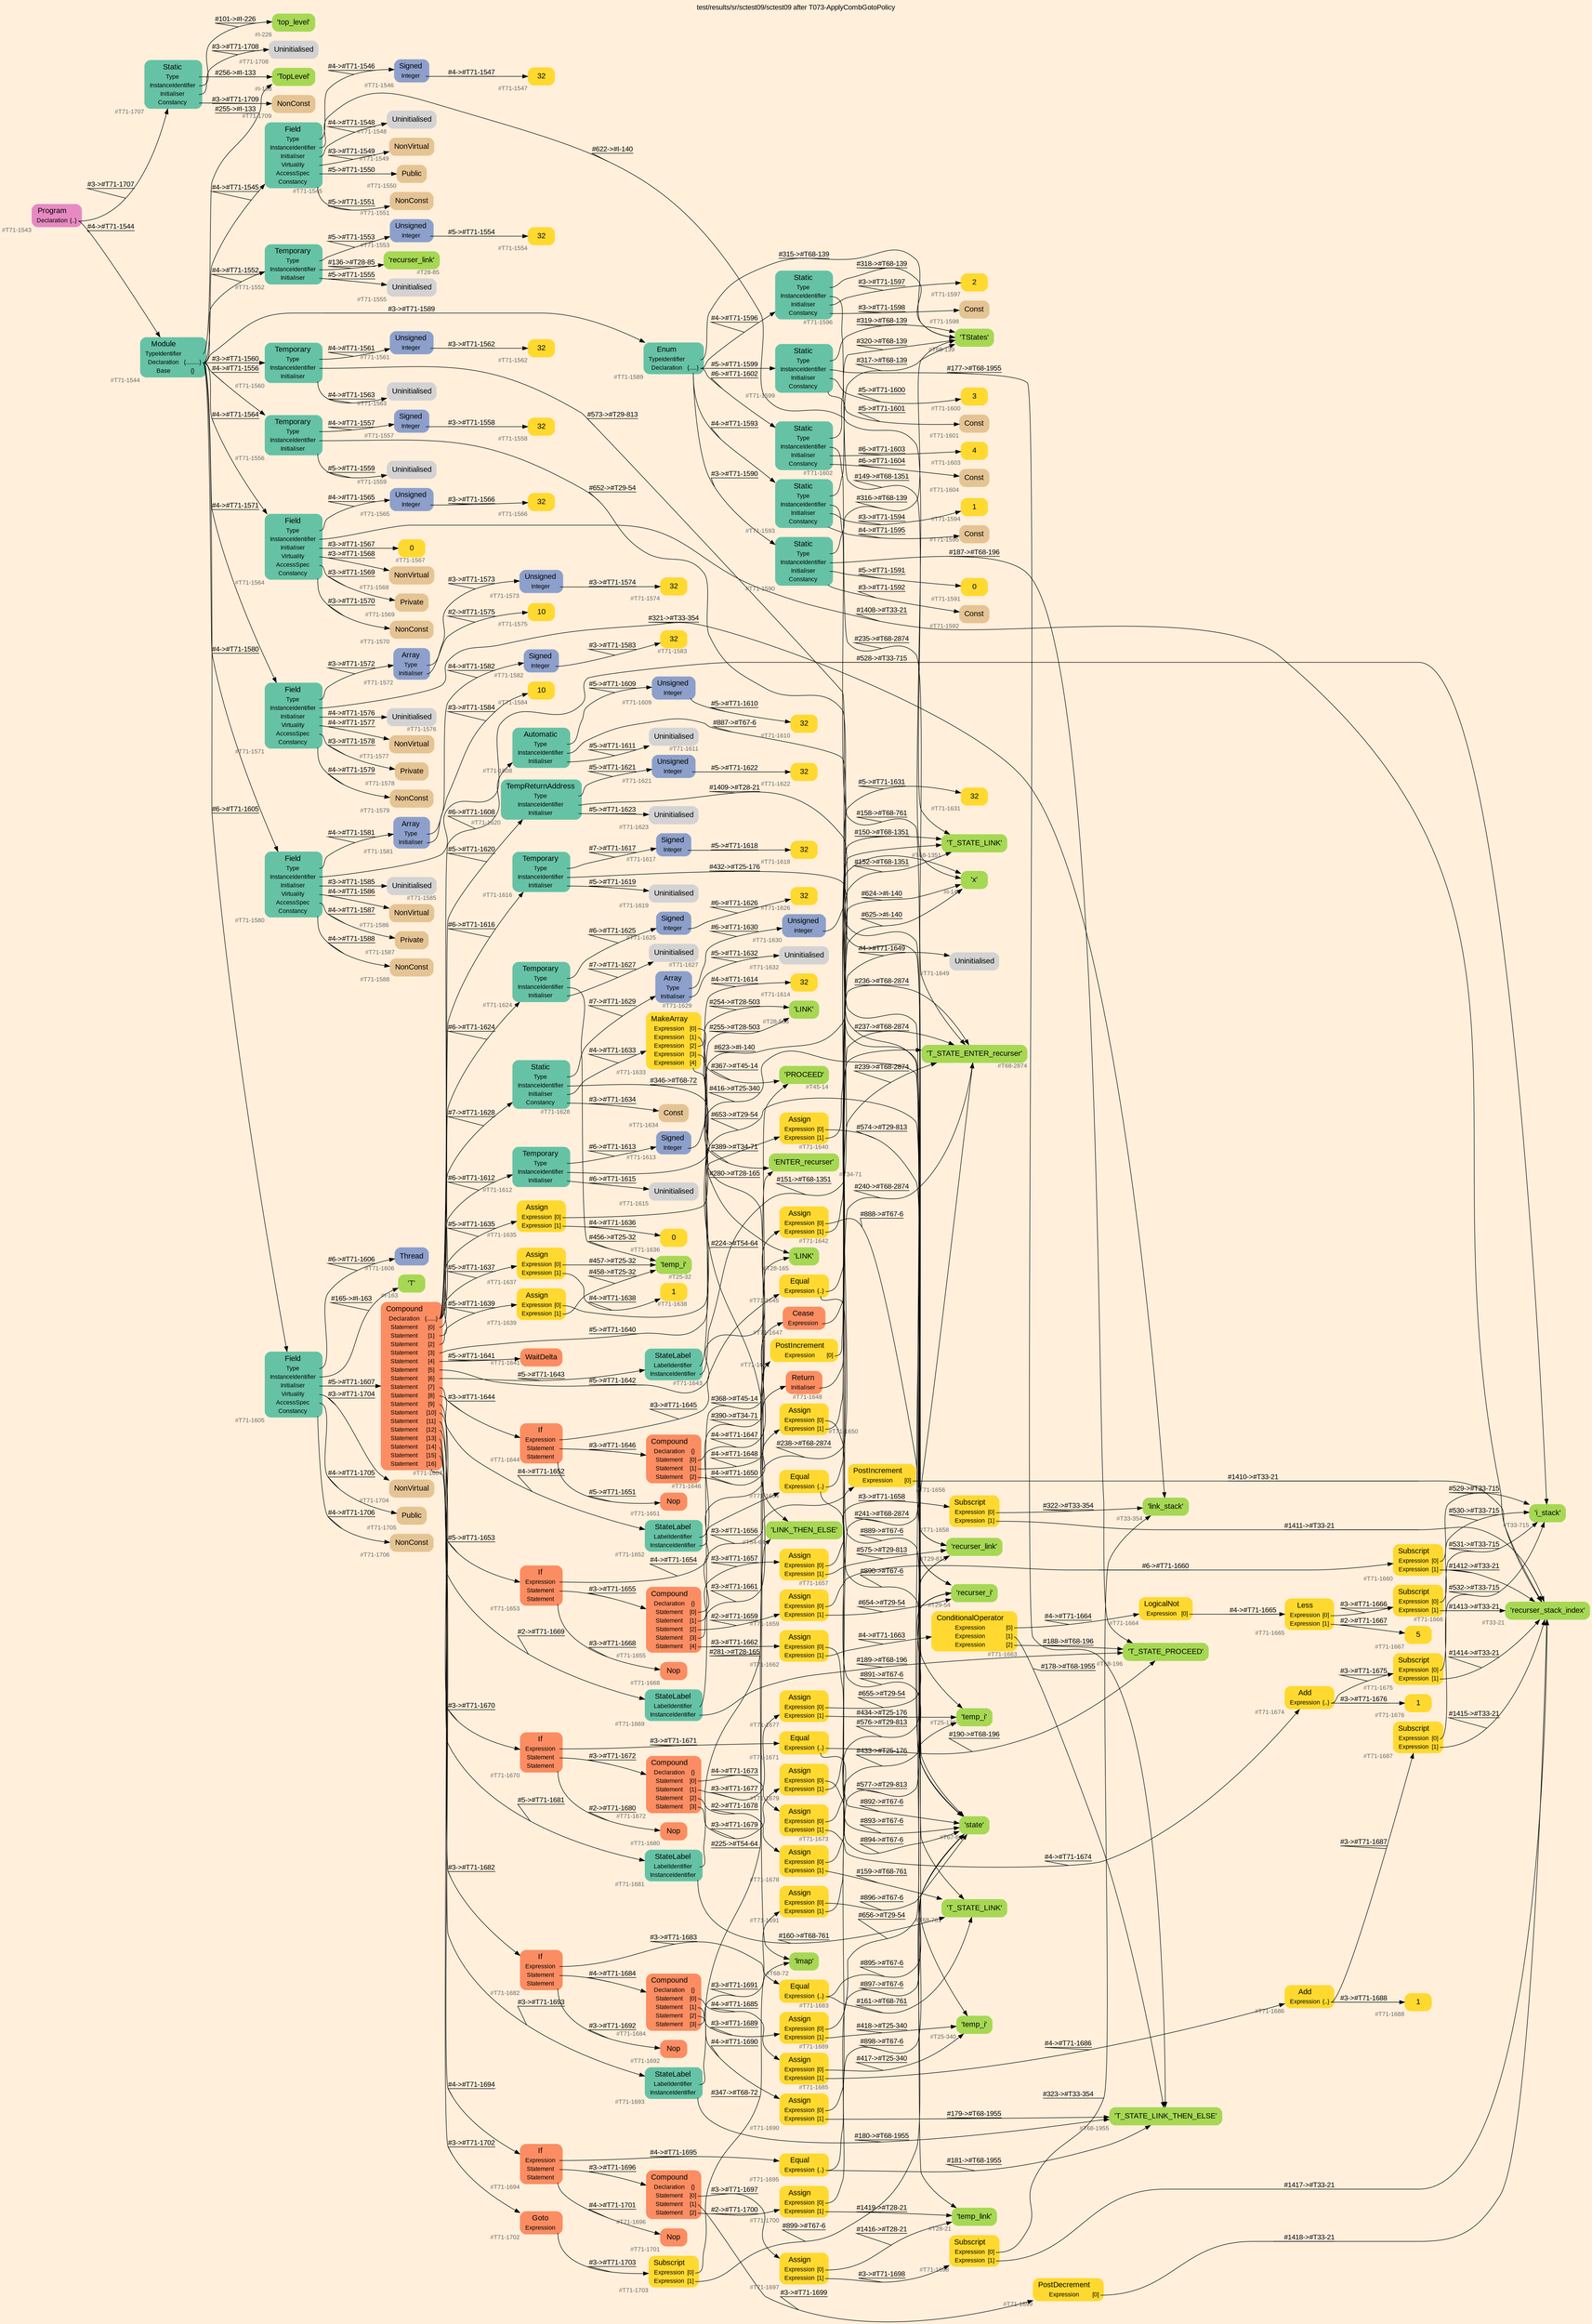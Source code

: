 digraph "test/results/sr/sctest09/sctest09 after T073-ApplyCombGotoPolicy" {
label = "test/results/sr/sctest09/sctest09 after T073-ApplyCombGotoPolicy"
labelloc = t
graph [
    rankdir = "LR"
    ranksep = 0.3
    bgcolor = antiquewhite1
    color = black
    fontcolor = black
    fontname = "Arial"
];
node [
    fontname = "Arial"
];
edge [
    fontname = "Arial"
];

// -------------------- node figure --------------------
// -------- block #T71-1543 ----------
"#T71-1543" [
    fillcolor = "/set28/4"
    xlabel = "#T71-1543"
    fontsize = "12"
    fontcolor = grey40
    shape = "plaintext"
    label = <<TABLE BORDER="0" CELLBORDER="0" CELLSPACING="0">
     <TR><TD><FONT COLOR="black" POINT-SIZE="15">Program</FONT></TD></TR>
     <TR><TD><FONT COLOR="black" POINT-SIZE="12">Declaration</FONT></TD><TD PORT="port0"><FONT COLOR="black" POINT-SIZE="12">{..}</FONT></TD></TR>
    </TABLE>>
    style = "rounded,filled"
];

// -------- block #T71-1544 ----------
"#T71-1544" [
    fillcolor = "/set28/1"
    xlabel = "#T71-1544"
    fontsize = "12"
    fontcolor = grey40
    shape = "plaintext"
    label = <<TABLE BORDER="0" CELLBORDER="0" CELLSPACING="0">
     <TR><TD><FONT COLOR="black" POINT-SIZE="15">Module</FONT></TD></TR>
     <TR><TD><FONT COLOR="black" POINT-SIZE="12">TypeIdentifier</FONT></TD><TD PORT="port0"></TD></TR>
     <TR><TD><FONT COLOR="black" POINT-SIZE="12">Declaration</FONT></TD><TD PORT="port1"><FONT COLOR="black" POINT-SIZE="12">{.........}</FONT></TD></TR>
     <TR><TD><FONT COLOR="black" POINT-SIZE="12">Base</FONT></TD><TD PORT="port2"><FONT COLOR="black" POINT-SIZE="12">{}</FONT></TD></TR>
    </TABLE>>
    style = "rounded,filled"
];

// -------- block #I-133 ----------
"#I-133" [
    fillcolor = "/set28/5"
    xlabel = "#I-133"
    fontsize = "12"
    fontcolor = grey40
    shape = "plaintext"
    label = <<TABLE BORDER="0" CELLBORDER="0" CELLSPACING="0">
     <TR><TD><FONT COLOR="black" POINT-SIZE="15">'TopLevel'</FONT></TD></TR>
    </TABLE>>
    style = "rounded,filled"
];

// -------- block #T71-1545 ----------
"#T71-1545" [
    fillcolor = "/set28/1"
    xlabel = "#T71-1545"
    fontsize = "12"
    fontcolor = grey40
    shape = "plaintext"
    label = <<TABLE BORDER="0" CELLBORDER="0" CELLSPACING="0">
     <TR><TD><FONT COLOR="black" POINT-SIZE="15">Field</FONT></TD></TR>
     <TR><TD><FONT COLOR="black" POINT-SIZE="12">Type</FONT></TD><TD PORT="port0"></TD></TR>
     <TR><TD><FONT COLOR="black" POINT-SIZE="12">InstanceIdentifier</FONT></TD><TD PORT="port1"></TD></TR>
     <TR><TD><FONT COLOR="black" POINT-SIZE="12">Initialiser</FONT></TD><TD PORT="port2"></TD></TR>
     <TR><TD><FONT COLOR="black" POINT-SIZE="12">Virtuality</FONT></TD><TD PORT="port3"></TD></TR>
     <TR><TD><FONT COLOR="black" POINT-SIZE="12">AccessSpec</FONT></TD><TD PORT="port4"></TD></TR>
     <TR><TD><FONT COLOR="black" POINT-SIZE="12">Constancy</FONT></TD><TD PORT="port5"></TD></TR>
    </TABLE>>
    style = "rounded,filled"
];

// -------- block #T71-1546 ----------
"#T71-1546" [
    fillcolor = "/set28/3"
    xlabel = "#T71-1546"
    fontsize = "12"
    fontcolor = grey40
    shape = "plaintext"
    label = <<TABLE BORDER="0" CELLBORDER="0" CELLSPACING="0">
     <TR><TD><FONT COLOR="black" POINT-SIZE="15">Signed</FONT></TD></TR>
     <TR><TD><FONT COLOR="black" POINT-SIZE="12">Integer</FONT></TD><TD PORT="port0"></TD></TR>
    </TABLE>>
    style = "rounded,filled"
];

// -------- block #T71-1547 ----------
"#T71-1547" [
    fillcolor = "/set28/6"
    xlabel = "#T71-1547"
    fontsize = "12"
    fontcolor = grey40
    shape = "plaintext"
    label = <<TABLE BORDER="0" CELLBORDER="0" CELLSPACING="0">
     <TR><TD><FONT COLOR="black" POINT-SIZE="15">32</FONT></TD></TR>
    </TABLE>>
    style = "rounded,filled"
];

// -------- block #I-140 ----------
"#I-140" [
    fillcolor = "/set28/5"
    xlabel = "#I-140"
    fontsize = "12"
    fontcolor = grey40
    shape = "plaintext"
    label = <<TABLE BORDER="0" CELLBORDER="0" CELLSPACING="0">
     <TR><TD><FONT COLOR="black" POINT-SIZE="15">'x'</FONT></TD></TR>
    </TABLE>>
    style = "rounded,filled"
];

// -------- block #T71-1548 ----------
"#T71-1548" [
    xlabel = "#T71-1548"
    fontsize = "12"
    fontcolor = grey40
    shape = "plaintext"
    label = <<TABLE BORDER="0" CELLBORDER="0" CELLSPACING="0">
     <TR><TD><FONT COLOR="black" POINT-SIZE="15">Uninitialised</FONT></TD></TR>
    </TABLE>>
    style = "rounded,filled"
];

// -------- block #T71-1549 ----------
"#T71-1549" [
    fillcolor = "/set28/7"
    xlabel = "#T71-1549"
    fontsize = "12"
    fontcolor = grey40
    shape = "plaintext"
    label = <<TABLE BORDER="0" CELLBORDER="0" CELLSPACING="0">
     <TR><TD><FONT COLOR="black" POINT-SIZE="15">NonVirtual</FONT></TD></TR>
    </TABLE>>
    style = "rounded,filled"
];

// -------- block #T71-1550 ----------
"#T71-1550" [
    fillcolor = "/set28/7"
    xlabel = "#T71-1550"
    fontsize = "12"
    fontcolor = grey40
    shape = "plaintext"
    label = <<TABLE BORDER="0" CELLBORDER="0" CELLSPACING="0">
     <TR><TD><FONT COLOR="black" POINT-SIZE="15">Public</FONT></TD></TR>
    </TABLE>>
    style = "rounded,filled"
];

// -------- block #T71-1551 ----------
"#T71-1551" [
    fillcolor = "/set28/7"
    xlabel = "#T71-1551"
    fontsize = "12"
    fontcolor = grey40
    shape = "plaintext"
    label = <<TABLE BORDER="0" CELLBORDER="0" CELLSPACING="0">
     <TR><TD><FONT COLOR="black" POINT-SIZE="15">NonConst</FONT></TD></TR>
    </TABLE>>
    style = "rounded,filled"
];

// -------- block #T71-1552 ----------
"#T71-1552" [
    fillcolor = "/set28/1"
    xlabel = "#T71-1552"
    fontsize = "12"
    fontcolor = grey40
    shape = "plaintext"
    label = <<TABLE BORDER="0" CELLBORDER="0" CELLSPACING="0">
     <TR><TD><FONT COLOR="black" POINT-SIZE="15">Temporary</FONT></TD></TR>
     <TR><TD><FONT COLOR="black" POINT-SIZE="12">Type</FONT></TD><TD PORT="port0"></TD></TR>
     <TR><TD><FONT COLOR="black" POINT-SIZE="12">InstanceIdentifier</FONT></TD><TD PORT="port1"></TD></TR>
     <TR><TD><FONT COLOR="black" POINT-SIZE="12">Initialiser</FONT></TD><TD PORT="port2"></TD></TR>
    </TABLE>>
    style = "rounded,filled"
];

// -------- block #T71-1553 ----------
"#T71-1553" [
    fillcolor = "/set28/3"
    xlabel = "#T71-1553"
    fontsize = "12"
    fontcolor = grey40
    shape = "plaintext"
    label = <<TABLE BORDER="0" CELLBORDER="0" CELLSPACING="0">
     <TR><TD><FONT COLOR="black" POINT-SIZE="15">Unsigned</FONT></TD></TR>
     <TR><TD><FONT COLOR="black" POINT-SIZE="12">Integer</FONT></TD><TD PORT="port0"></TD></TR>
    </TABLE>>
    style = "rounded,filled"
];

// -------- block #T71-1554 ----------
"#T71-1554" [
    fillcolor = "/set28/6"
    xlabel = "#T71-1554"
    fontsize = "12"
    fontcolor = grey40
    shape = "plaintext"
    label = <<TABLE BORDER="0" CELLBORDER="0" CELLSPACING="0">
     <TR><TD><FONT COLOR="black" POINT-SIZE="15">32</FONT></TD></TR>
    </TABLE>>
    style = "rounded,filled"
];

// -------- block #T28-85 ----------
"#T28-85" [
    fillcolor = "/set28/5"
    xlabel = "#T28-85"
    fontsize = "12"
    fontcolor = grey40
    shape = "plaintext"
    label = <<TABLE BORDER="0" CELLBORDER="0" CELLSPACING="0">
     <TR><TD><FONT COLOR="black" POINT-SIZE="15">'recurser_link'</FONT></TD></TR>
    </TABLE>>
    style = "rounded,filled"
];

// -------- block #T71-1555 ----------
"#T71-1555" [
    xlabel = "#T71-1555"
    fontsize = "12"
    fontcolor = grey40
    shape = "plaintext"
    label = <<TABLE BORDER="0" CELLBORDER="0" CELLSPACING="0">
     <TR><TD><FONT COLOR="black" POINT-SIZE="15">Uninitialised</FONT></TD></TR>
    </TABLE>>
    style = "rounded,filled"
];

// -------- block #T71-1556 ----------
"#T71-1556" [
    fillcolor = "/set28/1"
    xlabel = "#T71-1556"
    fontsize = "12"
    fontcolor = grey40
    shape = "plaintext"
    label = <<TABLE BORDER="0" CELLBORDER="0" CELLSPACING="0">
     <TR><TD><FONT COLOR="black" POINT-SIZE="15">Temporary</FONT></TD></TR>
     <TR><TD><FONT COLOR="black" POINT-SIZE="12">Type</FONT></TD><TD PORT="port0"></TD></TR>
     <TR><TD><FONT COLOR="black" POINT-SIZE="12">InstanceIdentifier</FONT></TD><TD PORT="port1"></TD></TR>
     <TR><TD><FONT COLOR="black" POINT-SIZE="12">Initialiser</FONT></TD><TD PORT="port2"></TD></TR>
    </TABLE>>
    style = "rounded,filled"
];

// -------- block #T71-1557 ----------
"#T71-1557" [
    fillcolor = "/set28/3"
    xlabel = "#T71-1557"
    fontsize = "12"
    fontcolor = grey40
    shape = "plaintext"
    label = <<TABLE BORDER="0" CELLBORDER="0" CELLSPACING="0">
     <TR><TD><FONT COLOR="black" POINT-SIZE="15">Signed</FONT></TD></TR>
     <TR><TD><FONT COLOR="black" POINT-SIZE="12">Integer</FONT></TD><TD PORT="port0"></TD></TR>
    </TABLE>>
    style = "rounded,filled"
];

// -------- block #T71-1558 ----------
"#T71-1558" [
    fillcolor = "/set28/6"
    xlabel = "#T71-1558"
    fontsize = "12"
    fontcolor = grey40
    shape = "plaintext"
    label = <<TABLE BORDER="0" CELLBORDER="0" CELLSPACING="0">
     <TR><TD><FONT COLOR="black" POINT-SIZE="15">32</FONT></TD></TR>
    </TABLE>>
    style = "rounded,filled"
];

// -------- block #T29-54 ----------
"#T29-54" [
    fillcolor = "/set28/5"
    xlabel = "#T29-54"
    fontsize = "12"
    fontcolor = grey40
    shape = "plaintext"
    label = <<TABLE BORDER="0" CELLBORDER="0" CELLSPACING="0">
     <TR><TD><FONT COLOR="black" POINT-SIZE="15">'recurser_i'</FONT></TD></TR>
    </TABLE>>
    style = "rounded,filled"
];

// -------- block #T71-1559 ----------
"#T71-1559" [
    xlabel = "#T71-1559"
    fontsize = "12"
    fontcolor = grey40
    shape = "plaintext"
    label = <<TABLE BORDER="0" CELLBORDER="0" CELLSPACING="0">
     <TR><TD><FONT COLOR="black" POINT-SIZE="15">Uninitialised</FONT></TD></TR>
    </TABLE>>
    style = "rounded,filled"
];

// -------- block #T71-1560 ----------
"#T71-1560" [
    fillcolor = "/set28/1"
    xlabel = "#T71-1560"
    fontsize = "12"
    fontcolor = grey40
    shape = "plaintext"
    label = <<TABLE BORDER="0" CELLBORDER="0" CELLSPACING="0">
     <TR><TD><FONT COLOR="black" POINT-SIZE="15">Temporary</FONT></TD></TR>
     <TR><TD><FONT COLOR="black" POINT-SIZE="12">Type</FONT></TD><TD PORT="port0"></TD></TR>
     <TR><TD><FONT COLOR="black" POINT-SIZE="12">InstanceIdentifier</FONT></TD><TD PORT="port1"></TD></TR>
     <TR><TD><FONT COLOR="black" POINT-SIZE="12">Initialiser</FONT></TD><TD PORT="port2"></TD></TR>
    </TABLE>>
    style = "rounded,filled"
];

// -------- block #T71-1561 ----------
"#T71-1561" [
    fillcolor = "/set28/3"
    xlabel = "#T71-1561"
    fontsize = "12"
    fontcolor = grey40
    shape = "plaintext"
    label = <<TABLE BORDER="0" CELLBORDER="0" CELLSPACING="0">
     <TR><TD><FONT COLOR="black" POINT-SIZE="15">Unsigned</FONT></TD></TR>
     <TR><TD><FONT COLOR="black" POINT-SIZE="12">Integer</FONT></TD><TD PORT="port0"></TD></TR>
    </TABLE>>
    style = "rounded,filled"
];

// -------- block #T71-1562 ----------
"#T71-1562" [
    fillcolor = "/set28/6"
    xlabel = "#T71-1562"
    fontsize = "12"
    fontcolor = grey40
    shape = "plaintext"
    label = <<TABLE BORDER="0" CELLBORDER="0" CELLSPACING="0">
     <TR><TD><FONT COLOR="black" POINT-SIZE="15">32</FONT></TD></TR>
    </TABLE>>
    style = "rounded,filled"
];

// -------- block #T29-813 ----------
"#T29-813" [
    fillcolor = "/set28/5"
    xlabel = "#T29-813"
    fontsize = "12"
    fontcolor = grey40
    shape = "plaintext"
    label = <<TABLE BORDER="0" CELLBORDER="0" CELLSPACING="0">
     <TR><TD><FONT COLOR="black" POINT-SIZE="15">'recurser_link'</FONT></TD></TR>
    </TABLE>>
    style = "rounded,filled"
];

// -------- block #T71-1563 ----------
"#T71-1563" [
    xlabel = "#T71-1563"
    fontsize = "12"
    fontcolor = grey40
    shape = "plaintext"
    label = <<TABLE BORDER="0" CELLBORDER="0" CELLSPACING="0">
     <TR><TD><FONT COLOR="black" POINT-SIZE="15">Uninitialised</FONT></TD></TR>
    </TABLE>>
    style = "rounded,filled"
];

// -------- block #T71-1564 ----------
"#T71-1564" [
    fillcolor = "/set28/1"
    xlabel = "#T71-1564"
    fontsize = "12"
    fontcolor = grey40
    shape = "plaintext"
    label = <<TABLE BORDER="0" CELLBORDER="0" CELLSPACING="0">
     <TR><TD><FONT COLOR="black" POINT-SIZE="15">Field</FONT></TD></TR>
     <TR><TD><FONT COLOR="black" POINT-SIZE="12">Type</FONT></TD><TD PORT="port0"></TD></TR>
     <TR><TD><FONT COLOR="black" POINT-SIZE="12">InstanceIdentifier</FONT></TD><TD PORT="port1"></TD></TR>
     <TR><TD><FONT COLOR="black" POINT-SIZE="12">Initialiser</FONT></TD><TD PORT="port2"></TD></TR>
     <TR><TD><FONT COLOR="black" POINT-SIZE="12">Virtuality</FONT></TD><TD PORT="port3"></TD></TR>
     <TR><TD><FONT COLOR="black" POINT-SIZE="12">AccessSpec</FONT></TD><TD PORT="port4"></TD></TR>
     <TR><TD><FONT COLOR="black" POINT-SIZE="12">Constancy</FONT></TD><TD PORT="port5"></TD></TR>
    </TABLE>>
    style = "rounded,filled"
];

// -------- block #T71-1565 ----------
"#T71-1565" [
    fillcolor = "/set28/3"
    xlabel = "#T71-1565"
    fontsize = "12"
    fontcolor = grey40
    shape = "plaintext"
    label = <<TABLE BORDER="0" CELLBORDER="0" CELLSPACING="0">
     <TR><TD><FONT COLOR="black" POINT-SIZE="15">Unsigned</FONT></TD></TR>
     <TR><TD><FONT COLOR="black" POINT-SIZE="12">Integer</FONT></TD><TD PORT="port0"></TD></TR>
    </TABLE>>
    style = "rounded,filled"
];

// -------- block #T71-1566 ----------
"#T71-1566" [
    fillcolor = "/set28/6"
    xlabel = "#T71-1566"
    fontsize = "12"
    fontcolor = grey40
    shape = "plaintext"
    label = <<TABLE BORDER="0" CELLBORDER="0" CELLSPACING="0">
     <TR><TD><FONT COLOR="black" POINT-SIZE="15">32</FONT></TD></TR>
    </TABLE>>
    style = "rounded,filled"
];

// -------- block #T33-21 ----------
"#T33-21" [
    fillcolor = "/set28/5"
    xlabel = "#T33-21"
    fontsize = "12"
    fontcolor = grey40
    shape = "plaintext"
    label = <<TABLE BORDER="0" CELLBORDER="0" CELLSPACING="0">
     <TR><TD><FONT COLOR="black" POINT-SIZE="15">'recurser_stack_index'</FONT></TD></TR>
    </TABLE>>
    style = "rounded,filled"
];

// -------- block #T71-1567 ----------
"#T71-1567" [
    fillcolor = "/set28/6"
    xlabel = "#T71-1567"
    fontsize = "12"
    fontcolor = grey40
    shape = "plaintext"
    label = <<TABLE BORDER="0" CELLBORDER="0" CELLSPACING="0">
     <TR><TD><FONT COLOR="black" POINT-SIZE="15">0</FONT></TD></TR>
    </TABLE>>
    style = "rounded,filled"
];

// -------- block #T71-1568 ----------
"#T71-1568" [
    fillcolor = "/set28/7"
    xlabel = "#T71-1568"
    fontsize = "12"
    fontcolor = grey40
    shape = "plaintext"
    label = <<TABLE BORDER="0" CELLBORDER="0" CELLSPACING="0">
     <TR><TD><FONT COLOR="black" POINT-SIZE="15">NonVirtual</FONT></TD></TR>
    </TABLE>>
    style = "rounded,filled"
];

// -------- block #T71-1569 ----------
"#T71-1569" [
    fillcolor = "/set28/7"
    xlabel = "#T71-1569"
    fontsize = "12"
    fontcolor = grey40
    shape = "plaintext"
    label = <<TABLE BORDER="0" CELLBORDER="0" CELLSPACING="0">
     <TR><TD><FONT COLOR="black" POINT-SIZE="15">Private</FONT></TD></TR>
    </TABLE>>
    style = "rounded,filled"
];

// -------- block #T71-1570 ----------
"#T71-1570" [
    fillcolor = "/set28/7"
    xlabel = "#T71-1570"
    fontsize = "12"
    fontcolor = grey40
    shape = "plaintext"
    label = <<TABLE BORDER="0" CELLBORDER="0" CELLSPACING="0">
     <TR><TD><FONT COLOR="black" POINT-SIZE="15">NonConst</FONT></TD></TR>
    </TABLE>>
    style = "rounded,filled"
];

// -------- block #T71-1571 ----------
"#T71-1571" [
    fillcolor = "/set28/1"
    xlabel = "#T71-1571"
    fontsize = "12"
    fontcolor = grey40
    shape = "plaintext"
    label = <<TABLE BORDER="0" CELLBORDER="0" CELLSPACING="0">
     <TR><TD><FONT COLOR="black" POINT-SIZE="15">Field</FONT></TD></TR>
     <TR><TD><FONT COLOR="black" POINT-SIZE="12">Type</FONT></TD><TD PORT="port0"></TD></TR>
     <TR><TD><FONT COLOR="black" POINT-SIZE="12">InstanceIdentifier</FONT></TD><TD PORT="port1"></TD></TR>
     <TR><TD><FONT COLOR="black" POINT-SIZE="12">Initialiser</FONT></TD><TD PORT="port2"></TD></TR>
     <TR><TD><FONT COLOR="black" POINT-SIZE="12">Virtuality</FONT></TD><TD PORT="port3"></TD></TR>
     <TR><TD><FONT COLOR="black" POINT-SIZE="12">AccessSpec</FONT></TD><TD PORT="port4"></TD></TR>
     <TR><TD><FONT COLOR="black" POINT-SIZE="12">Constancy</FONT></TD><TD PORT="port5"></TD></TR>
    </TABLE>>
    style = "rounded,filled"
];

// -------- block #T71-1572 ----------
"#T71-1572" [
    fillcolor = "/set28/3"
    xlabel = "#T71-1572"
    fontsize = "12"
    fontcolor = grey40
    shape = "plaintext"
    label = <<TABLE BORDER="0" CELLBORDER="0" CELLSPACING="0">
     <TR><TD><FONT COLOR="black" POINT-SIZE="15">Array</FONT></TD></TR>
     <TR><TD><FONT COLOR="black" POINT-SIZE="12">Type</FONT></TD><TD PORT="port0"></TD></TR>
     <TR><TD><FONT COLOR="black" POINT-SIZE="12">Initialiser</FONT></TD><TD PORT="port1"></TD></TR>
    </TABLE>>
    style = "rounded,filled"
];

// -------- block #T71-1573 ----------
"#T71-1573" [
    fillcolor = "/set28/3"
    xlabel = "#T71-1573"
    fontsize = "12"
    fontcolor = grey40
    shape = "plaintext"
    label = <<TABLE BORDER="0" CELLBORDER="0" CELLSPACING="0">
     <TR><TD><FONT COLOR="black" POINT-SIZE="15">Unsigned</FONT></TD></TR>
     <TR><TD><FONT COLOR="black" POINT-SIZE="12">Integer</FONT></TD><TD PORT="port0"></TD></TR>
    </TABLE>>
    style = "rounded,filled"
];

// -------- block #T71-1574 ----------
"#T71-1574" [
    fillcolor = "/set28/6"
    xlabel = "#T71-1574"
    fontsize = "12"
    fontcolor = grey40
    shape = "plaintext"
    label = <<TABLE BORDER="0" CELLBORDER="0" CELLSPACING="0">
     <TR><TD><FONT COLOR="black" POINT-SIZE="15">32</FONT></TD></TR>
    </TABLE>>
    style = "rounded,filled"
];

// -------- block #T71-1575 ----------
"#T71-1575" [
    fillcolor = "/set28/6"
    xlabel = "#T71-1575"
    fontsize = "12"
    fontcolor = grey40
    shape = "plaintext"
    label = <<TABLE BORDER="0" CELLBORDER="0" CELLSPACING="0">
     <TR><TD><FONT COLOR="black" POINT-SIZE="15">10</FONT></TD></TR>
    </TABLE>>
    style = "rounded,filled"
];

// -------- block #T33-354 ----------
"#T33-354" [
    fillcolor = "/set28/5"
    xlabel = "#T33-354"
    fontsize = "12"
    fontcolor = grey40
    shape = "plaintext"
    label = <<TABLE BORDER="0" CELLBORDER="0" CELLSPACING="0">
     <TR><TD><FONT COLOR="black" POINT-SIZE="15">'link_stack'</FONT></TD></TR>
    </TABLE>>
    style = "rounded,filled"
];

// -------- block #T71-1576 ----------
"#T71-1576" [
    xlabel = "#T71-1576"
    fontsize = "12"
    fontcolor = grey40
    shape = "plaintext"
    label = <<TABLE BORDER="0" CELLBORDER="0" CELLSPACING="0">
     <TR><TD><FONT COLOR="black" POINT-SIZE="15">Uninitialised</FONT></TD></TR>
    </TABLE>>
    style = "rounded,filled"
];

// -------- block #T71-1577 ----------
"#T71-1577" [
    fillcolor = "/set28/7"
    xlabel = "#T71-1577"
    fontsize = "12"
    fontcolor = grey40
    shape = "plaintext"
    label = <<TABLE BORDER="0" CELLBORDER="0" CELLSPACING="0">
     <TR><TD><FONT COLOR="black" POINT-SIZE="15">NonVirtual</FONT></TD></TR>
    </TABLE>>
    style = "rounded,filled"
];

// -------- block #T71-1578 ----------
"#T71-1578" [
    fillcolor = "/set28/7"
    xlabel = "#T71-1578"
    fontsize = "12"
    fontcolor = grey40
    shape = "plaintext"
    label = <<TABLE BORDER="0" CELLBORDER="0" CELLSPACING="0">
     <TR><TD><FONT COLOR="black" POINT-SIZE="15">Private</FONT></TD></TR>
    </TABLE>>
    style = "rounded,filled"
];

// -------- block #T71-1579 ----------
"#T71-1579" [
    fillcolor = "/set28/7"
    xlabel = "#T71-1579"
    fontsize = "12"
    fontcolor = grey40
    shape = "plaintext"
    label = <<TABLE BORDER="0" CELLBORDER="0" CELLSPACING="0">
     <TR><TD><FONT COLOR="black" POINT-SIZE="15">NonConst</FONT></TD></TR>
    </TABLE>>
    style = "rounded,filled"
];

// -------- block #T71-1580 ----------
"#T71-1580" [
    fillcolor = "/set28/1"
    xlabel = "#T71-1580"
    fontsize = "12"
    fontcolor = grey40
    shape = "plaintext"
    label = <<TABLE BORDER="0" CELLBORDER="0" CELLSPACING="0">
     <TR><TD><FONT COLOR="black" POINT-SIZE="15">Field</FONT></TD></TR>
     <TR><TD><FONT COLOR="black" POINT-SIZE="12">Type</FONT></TD><TD PORT="port0"></TD></TR>
     <TR><TD><FONT COLOR="black" POINT-SIZE="12">InstanceIdentifier</FONT></TD><TD PORT="port1"></TD></TR>
     <TR><TD><FONT COLOR="black" POINT-SIZE="12">Initialiser</FONT></TD><TD PORT="port2"></TD></TR>
     <TR><TD><FONT COLOR="black" POINT-SIZE="12">Virtuality</FONT></TD><TD PORT="port3"></TD></TR>
     <TR><TD><FONT COLOR="black" POINT-SIZE="12">AccessSpec</FONT></TD><TD PORT="port4"></TD></TR>
     <TR><TD><FONT COLOR="black" POINT-SIZE="12">Constancy</FONT></TD><TD PORT="port5"></TD></TR>
    </TABLE>>
    style = "rounded,filled"
];

// -------- block #T71-1581 ----------
"#T71-1581" [
    fillcolor = "/set28/3"
    xlabel = "#T71-1581"
    fontsize = "12"
    fontcolor = grey40
    shape = "plaintext"
    label = <<TABLE BORDER="0" CELLBORDER="0" CELLSPACING="0">
     <TR><TD><FONT COLOR="black" POINT-SIZE="15">Array</FONT></TD></TR>
     <TR><TD><FONT COLOR="black" POINT-SIZE="12">Type</FONT></TD><TD PORT="port0"></TD></TR>
     <TR><TD><FONT COLOR="black" POINT-SIZE="12">Initialiser</FONT></TD><TD PORT="port1"></TD></TR>
    </TABLE>>
    style = "rounded,filled"
];

// -------- block #T71-1582 ----------
"#T71-1582" [
    fillcolor = "/set28/3"
    xlabel = "#T71-1582"
    fontsize = "12"
    fontcolor = grey40
    shape = "plaintext"
    label = <<TABLE BORDER="0" CELLBORDER="0" CELLSPACING="0">
     <TR><TD><FONT COLOR="black" POINT-SIZE="15">Signed</FONT></TD></TR>
     <TR><TD><FONT COLOR="black" POINT-SIZE="12">Integer</FONT></TD><TD PORT="port0"></TD></TR>
    </TABLE>>
    style = "rounded,filled"
];

// -------- block #T71-1583 ----------
"#T71-1583" [
    fillcolor = "/set28/6"
    xlabel = "#T71-1583"
    fontsize = "12"
    fontcolor = grey40
    shape = "plaintext"
    label = <<TABLE BORDER="0" CELLBORDER="0" CELLSPACING="0">
     <TR><TD><FONT COLOR="black" POINT-SIZE="15">32</FONT></TD></TR>
    </TABLE>>
    style = "rounded,filled"
];

// -------- block #T71-1584 ----------
"#T71-1584" [
    fillcolor = "/set28/6"
    xlabel = "#T71-1584"
    fontsize = "12"
    fontcolor = grey40
    shape = "plaintext"
    label = <<TABLE BORDER="0" CELLBORDER="0" CELLSPACING="0">
     <TR><TD><FONT COLOR="black" POINT-SIZE="15">10</FONT></TD></TR>
    </TABLE>>
    style = "rounded,filled"
];

// -------- block #T33-715 ----------
"#T33-715" [
    fillcolor = "/set28/5"
    xlabel = "#T33-715"
    fontsize = "12"
    fontcolor = grey40
    shape = "plaintext"
    label = <<TABLE BORDER="0" CELLBORDER="0" CELLSPACING="0">
     <TR><TD><FONT COLOR="black" POINT-SIZE="15">'i_stack'</FONT></TD></TR>
    </TABLE>>
    style = "rounded,filled"
];

// -------- block #T71-1585 ----------
"#T71-1585" [
    xlabel = "#T71-1585"
    fontsize = "12"
    fontcolor = grey40
    shape = "plaintext"
    label = <<TABLE BORDER="0" CELLBORDER="0" CELLSPACING="0">
     <TR><TD><FONT COLOR="black" POINT-SIZE="15">Uninitialised</FONT></TD></TR>
    </TABLE>>
    style = "rounded,filled"
];

// -------- block #T71-1586 ----------
"#T71-1586" [
    fillcolor = "/set28/7"
    xlabel = "#T71-1586"
    fontsize = "12"
    fontcolor = grey40
    shape = "plaintext"
    label = <<TABLE BORDER="0" CELLBORDER="0" CELLSPACING="0">
     <TR><TD><FONT COLOR="black" POINT-SIZE="15">NonVirtual</FONT></TD></TR>
    </TABLE>>
    style = "rounded,filled"
];

// -------- block #T71-1587 ----------
"#T71-1587" [
    fillcolor = "/set28/7"
    xlabel = "#T71-1587"
    fontsize = "12"
    fontcolor = grey40
    shape = "plaintext"
    label = <<TABLE BORDER="0" CELLBORDER="0" CELLSPACING="0">
     <TR><TD><FONT COLOR="black" POINT-SIZE="15">Private</FONT></TD></TR>
    </TABLE>>
    style = "rounded,filled"
];

// -------- block #T71-1588 ----------
"#T71-1588" [
    fillcolor = "/set28/7"
    xlabel = "#T71-1588"
    fontsize = "12"
    fontcolor = grey40
    shape = "plaintext"
    label = <<TABLE BORDER="0" CELLBORDER="0" CELLSPACING="0">
     <TR><TD><FONT COLOR="black" POINT-SIZE="15">NonConst</FONT></TD></TR>
    </TABLE>>
    style = "rounded,filled"
];

// -------- block #T71-1589 ----------
"#T71-1589" [
    fillcolor = "/set28/1"
    xlabel = "#T71-1589"
    fontsize = "12"
    fontcolor = grey40
    shape = "plaintext"
    label = <<TABLE BORDER="0" CELLBORDER="0" CELLSPACING="0">
     <TR><TD><FONT COLOR="black" POINT-SIZE="15">Enum</FONT></TD></TR>
     <TR><TD><FONT COLOR="black" POINT-SIZE="12">TypeIdentifier</FONT></TD><TD PORT="port0"></TD></TR>
     <TR><TD><FONT COLOR="black" POINT-SIZE="12">Declaration</FONT></TD><TD PORT="port1"><FONT COLOR="black" POINT-SIZE="12">{.....}</FONT></TD></TR>
    </TABLE>>
    style = "rounded,filled"
];

// -------- block #T68-139 ----------
"#T68-139" [
    fillcolor = "/set28/5"
    xlabel = "#T68-139"
    fontsize = "12"
    fontcolor = grey40
    shape = "plaintext"
    label = <<TABLE BORDER="0" CELLBORDER="0" CELLSPACING="0">
     <TR><TD><FONT COLOR="black" POINT-SIZE="15">'TStates'</FONT></TD></TR>
    </TABLE>>
    style = "rounded,filled"
];

// -------- block #T71-1590 ----------
"#T71-1590" [
    fillcolor = "/set28/1"
    xlabel = "#T71-1590"
    fontsize = "12"
    fontcolor = grey40
    shape = "plaintext"
    label = <<TABLE BORDER="0" CELLBORDER="0" CELLSPACING="0">
     <TR><TD><FONT COLOR="black" POINT-SIZE="15">Static</FONT></TD></TR>
     <TR><TD><FONT COLOR="black" POINT-SIZE="12">Type</FONT></TD><TD PORT="port0"></TD></TR>
     <TR><TD><FONT COLOR="black" POINT-SIZE="12">InstanceIdentifier</FONT></TD><TD PORT="port1"></TD></TR>
     <TR><TD><FONT COLOR="black" POINT-SIZE="12">Initialiser</FONT></TD><TD PORT="port2"></TD></TR>
     <TR><TD><FONT COLOR="black" POINT-SIZE="12">Constancy</FONT></TD><TD PORT="port3"></TD></TR>
    </TABLE>>
    style = "rounded,filled"
];

// -------- block #T68-196 ----------
"#T68-196" [
    fillcolor = "/set28/5"
    xlabel = "#T68-196"
    fontsize = "12"
    fontcolor = grey40
    shape = "plaintext"
    label = <<TABLE BORDER="0" CELLBORDER="0" CELLSPACING="0">
     <TR><TD><FONT COLOR="black" POINT-SIZE="15">'T_STATE_PROCEED'</FONT></TD></TR>
    </TABLE>>
    style = "rounded,filled"
];

// -------- block #T71-1591 ----------
"#T71-1591" [
    fillcolor = "/set28/6"
    xlabel = "#T71-1591"
    fontsize = "12"
    fontcolor = grey40
    shape = "plaintext"
    label = <<TABLE BORDER="0" CELLBORDER="0" CELLSPACING="0">
     <TR><TD><FONT COLOR="black" POINT-SIZE="15">0</FONT></TD></TR>
    </TABLE>>
    style = "rounded,filled"
];

// -------- block #T71-1592 ----------
"#T71-1592" [
    fillcolor = "/set28/7"
    xlabel = "#T71-1592"
    fontsize = "12"
    fontcolor = grey40
    shape = "plaintext"
    label = <<TABLE BORDER="0" CELLBORDER="0" CELLSPACING="0">
     <TR><TD><FONT COLOR="black" POINT-SIZE="15">Const</FONT></TD></TR>
    </TABLE>>
    style = "rounded,filled"
];

// -------- block #T71-1593 ----------
"#T71-1593" [
    fillcolor = "/set28/1"
    xlabel = "#T71-1593"
    fontsize = "12"
    fontcolor = grey40
    shape = "plaintext"
    label = <<TABLE BORDER="0" CELLBORDER="0" CELLSPACING="0">
     <TR><TD><FONT COLOR="black" POINT-SIZE="15">Static</FONT></TD></TR>
     <TR><TD><FONT COLOR="black" POINT-SIZE="12">Type</FONT></TD><TD PORT="port0"></TD></TR>
     <TR><TD><FONT COLOR="black" POINT-SIZE="12">InstanceIdentifier</FONT></TD><TD PORT="port1"></TD></TR>
     <TR><TD><FONT COLOR="black" POINT-SIZE="12">Initialiser</FONT></TD><TD PORT="port2"></TD></TR>
     <TR><TD><FONT COLOR="black" POINT-SIZE="12">Constancy</FONT></TD><TD PORT="port3"></TD></TR>
    </TABLE>>
    style = "rounded,filled"
];

// -------- block #T68-761 ----------
"#T68-761" [
    fillcolor = "/set28/5"
    xlabel = "#T68-761"
    fontsize = "12"
    fontcolor = grey40
    shape = "plaintext"
    label = <<TABLE BORDER="0" CELLBORDER="0" CELLSPACING="0">
     <TR><TD><FONT COLOR="black" POINT-SIZE="15">'T_STATE_LINK'</FONT></TD></TR>
    </TABLE>>
    style = "rounded,filled"
];

// -------- block #T71-1594 ----------
"#T71-1594" [
    fillcolor = "/set28/6"
    xlabel = "#T71-1594"
    fontsize = "12"
    fontcolor = grey40
    shape = "plaintext"
    label = <<TABLE BORDER="0" CELLBORDER="0" CELLSPACING="0">
     <TR><TD><FONT COLOR="black" POINT-SIZE="15">1</FONT></TD></TR>
    </TABLE>>
    style = "rounded,filled"
];

// -------- block #T71-1595 ----------
"#T71-1595" [
    fillcolor = "/set28/7"
    xlabel = "#T71-1595"
    fontsize = "12"
    fontcolor = grey40
    shape = "plaintext"
    label = <<TABLE BORDER="0" CELLBORDER="0" CELLSPACING="0">
     <TR><TD><FONT COLOR="black" POINT-SIZE="15">Const</FONT></TD></TR>
    </TABLE>>
    style = "rounded,filled"
];

// -------- block #T71-1596 ----------
"#T71-1596" [
    fillcolor = "/set28/1"
    xlabel = "#T71-1596"
    fontsize = "12"
    fontcolor = grey40
    shape = "plaintext"
    label = <<TABLE BORDER="0" CELLBORDER="0" CELLSPACING="0">
     <TR><TD><FONT COLOR="black" POINT-SIZE="15">Static</FONT></TD></TR>
     <TR><TD><FONT COLOR="black" POINT-SIZE="12">Type</FONT></TD><TD PORT="port0"></TD></TR>
     <TR><TD><FONT COLOR="black" POINT-SIZE="12">InstanceIdentifier</FONT></TD><TD PORT="port1"></TD></TR>
     <TR><TD><FONT COLOR="black" POINT-SIZE="12">Initialiser</FONT></TD><TD PORT="port2"></TD></TR>
     <TR><TD><FONT COLOR="black" POINT-SIZE="12">Constancy</FONT></TD><TD PORT="port3"></TD></TR>
    </TABLE>>
    style = "rounded,filled"
];

// -------- block #T68-1351 ----------
"#T68-1351" [
    fillcolor = "/set28/5"
    xlabel = "#T68-1351"
    fontsize = "12"
    fontcolor = grey40
    shape = "plaintext"
    label = <<TABLE BORDER="0" CELLBORDER="0" CELLSPACING="0">
     <TR><TD><FONT COLOR="black" POINT-SIZE="15">'T_STATE_LINK'</FONT></TD></TR>
    </TABLE>>
    style = "rounded,filled"
];

// -------- block #T71-1597 ----------
"#T71-1597" [
    fillcolor = "/set28/6"
    xlabel = "#T71-1597"
    fontsize = "12"
    fontcolor = grey40
    shape = "plaintext"
    label = <<TABLE BORDER="0" CELLBORDER="0" CELLSPACING="0">
     <TR><TD><FONT COLOR="black" POINT-SIZE="15">2</FONT></TD></TR>
    </TABLE>>
    style = "rounded,filled"
];

// -------- block #T71-1598 ----------
"#T71-1598" [
    fillcolor = "/set28/7"
    xlabel = "#T71-1598"
    fontsize = "12"
    fontcolor = grey40
    shape = "plaintext"
    label = <<TABLE BORDER="0" CELLBORDER="0" CELLSPACING="0">
     <TR><TD><FONT COLOR="black" POINT-SIZE="15">Const</FONT></TD></TR>
    </TABLE>>
    style = "rounded,filled"
];

// -------- block #T71-1599 ----------
"#T71-1599" [
    fillcolor = "/set28/1"
    xlabel = "#T71-1599"
    fontsize = "12"
    fontcolor = grey40
    shape = "plaintext"
    label = <<TABLE BORDER="0" CELLBORDER="0" CELLSPACING="0">
     <TR><TD><FONT COLOR="black" POINT-SIZE="15">Static</FONT></TD></TR>
     <TR><TD><FONT COLOR="black" POINT-SIZE="12">Type</FONT></TD><TD PORT="port0"></TD></TR>
     <TR><TD><FONT COLOR="black" POINT-SIZE="12">InstanceIdentifier</FONT></TD><TD PORT="port1"></TD></TR>
     <TR><TD><FONT COLOR="black" POINT-SIZE="12">Initialiser</FONT></TD><TD PORT="port2"></TD></TR>
     <TR><TD><FONT COLOR="black" POINT-SIZE="12">Constancy</FONT></TD><TD PORT="port3"></TD></TR>
    </TABLE>>
    style = "rounded,filled"
];

// -------- block #T68-1955 ----------
"#T68-1955" [
    fillcolor = "/set28/5"
    xlabel = "#T68-1955"
    fontsize = "12"
    fontcolor = grey40
    shape = "plaintext"
    label = <<TABLE BORDER="0" CELLBORDER="0" CELLSPACING="0">
     <TR><TD><FONT COLOR="black" POINT-SIZE="15">'T_STATE_LINK_THEN_ELSE'</FONT></TD></TR>
    </TABLE>>
    style = "rounded,filled"
];

// -------- block #T71-1600 ----------
"#T71-1600" [
    fillcolor = "/set28/6"
    xlabel = "#T71-1600"
    fontsize = "12"
    fontcolor = grey40
    shape = "plaintext"
    label = <<TABLE BORDER="0" CELLBORDER="0" CELLSPACING="0">
     <TR><TD><FONT COLOR="black" POINT-SIZE="15">3</FONT></TD></TR>
    </TABLE>>
    style = "rounded,filled"
];

// -------- block #T71-1601 ----------
"#T71-1601" [
    fillcolor = "/set28/7"
    xlabel = "#T71-1601"
    fontsize = "12"
    fontcolor = grey40
    shape = "plaintext"
    label = <<TABLE BORDER="0" CELLBORDER="0" CELLSPACING="0">
     <TR><TD><FONT COLOR="black" POINT-SIZE="15">Const</FONT></TD></TR>
    </TABLE>>
    style = "rounded,filled"
];

// -------- block #T71-1602 ----------
"#T71-1602" [
    fillcolor = "/set28/1"
    xlabel = "#T71-1602"
    fontsize = "12"
    fontcolor = grey40
    shape = "plaintext"
    label = <<TABLE BORDER="0" CELLBORDER="0" CELLSPACING="0">
     <TR><TD><FONT COLOR="black" POINT-SIZE="15">Static</FONT></TD></TR>
     <TR><TD><FONT COLOR="black" POINT-SIZE="12">Type</FONT></TD><TD PORT="port0"></TD></TR>
     <TR><TD><FONT COLOR="black" POINT-SIZE="12">InstanceIdentifier</FONT></TD><TD PORT="port1"></TD></TR>
     <TR><TD><FONT COLOR="black" POINT-SIZE="12">Initialiser</FONT></TD><TD PORT="port2"></TD></TR>
     <TR><TD><FONT COLOR="black" POINT-SIZE="12">Constancy</FONT></TD><TD PORT="port3"></TD></TR>
    </TABLE>>
    style = "rounded,filled"
];

// -------- block #T68-2874 ----------
"#T68-2874" [
    fillcolor = "/set28/5"
    xlabel = "#T68-2874"
    fontsize = "12"
    fontcolor = grey40
    shape = "plaintext"
    label = <<TABLE BORDER="0" CELLBORDER="0" CELLSPACING="0">
     <TR><TD><FONT COLOR="black" POINT-SIZE="15">'T_STATE_ENTER_recurser'</FONT></TD></TR>
    </TABLE>>
    style = "rounded,filled"
];

// -------- block #T71-1603 ----------
"#T71-1603" [
    fillcolor = "/set28/6"
    xlabel = "#T71-1603"
    fontsize = "12"
    fontcolor = grey40
    shape = "plaintext"
    label = <<TABLE BORDER="0" CELLBORDER="0" CELLSPACING="0">
     <TR><TD><FONT COLOR="black" POINT-SIZE="15">4</FONT></TD></TR>
    </TABLE>>
    style = "rounded,filled"
];

// -------- block #T71-1604 ----------
"#T71-1604" [
    fillcolor = "/set28/7"
    xlabel = "#T71-1604"
    fontsize = "12"
    fontcolor = grey40
    shape = "plaintext"
    label = <<TABLE BORDER="0" CELLBORDER="0" CELLSPACING="0">
     <TR><TD><FONT COLOR="black" POINT-SIZE="15">Const</FONT></TD></TR>
    </TABLE>>
    style = "rounded,filled"
];

// -------- block #T71-1605 ----------
"#T71-1605" [
    fillcolor = "/set28/1"
    xlabel = "#T71-1605"
    fontsize = "12"
    fontcolor = grey40
    shape = "plaintext"
    label = <<TABLE BORDER="0" CELLBORDER="0" CELLSPACING="0">
     <TR><TD><FONT COLOR="black" POINT-SIZE="15">Field</FONT></TD></TR>
     <TR><TD><FONT COLOR="black" POINT-SIZE="12">Type</FONT></TD><TD PORT="port0"></TD></TR>
     <TR><TD><FONT COLOR="black" POINT-SIZE="12">InstanceIdentifier</FONT></TD><TD PORT="port1"></TD></TR>
     <TR><TD><FONT COLOR="black" POINT-SIZE="12">Initialiser</FONT></TD><TD PORT="port2"></TD></TR>
     <TR><TD><FONT COLOR="black" POINT-SIZE="12">Virtuality</FONT></TD><TD PORT="port3"></TD></TR>
     <TR><TD><FONT COLOR="black" POINT-SIZE="12">AccessSpec</FONT></TD><TD PORT="port4"></TD></TR>
     <TR><TD><FONT COLOR="black" POINT-SIZE="12">Constancy</FONT></TD><TD PORT="port5"></TD></TR>
    </TABLE>>
    style = "rounded,filled"
];

// -------- block #T71-1606 ----------
"#T71-1606" [
    fillcolor = "/set28/3"
    xlabel = "#T71-1606"
    fontsize = "12"
    fontcolor = grey40
    shape = "plaintext"
    label = <<TABLE BORDER="0" CELLBORDER="0" CELLSPACING="0">
     <TR><TD><FONT COLOR="black" POINT-SIZE="15">Thread</FONT></TD></TR>
    </TABLE>>
    style = "rounded,filled"
];

// -------- block #I-163 ----------
"#I-163" [
    fillcolor = "/set28/5"
    xlabel = "#I-163"
    fontsize = "12"
    fontcolor = grey40
    shape = "plaintext"
    label = <<TABLE BORDER="0" CELLBORDER="0" CELLSPACING="0">
     <TR><TD><FONT COLOR="black" POINT-SIZE="15">'T'</FONT></TD></TR>
    </TABLE>>
    style = "rounded,filled"
];

// -------- block #T71-1607 ----------
"#T71-1607" [
    fillcolor = "/set28/2"
    xlabel = "#T71-1607"
    fontsize = "12"
    fontcolor = grey40
    shape = "plaintext"
    label = <<TABLE BORDER="0" CELLBORDER="0" CELLSPACING="0">
     <TR><TD><FONT COLOR="black" POINT-SIZE="15">Compound</FONT></TD></TR>
     <TR><TD><FONT COLOR="black" POINT-SIZE="12">Declaration</FONT></TD><TD PORT="port0"><FONT COLOR="black" POINT-SIZE="12">{......}</FONT></TD></TR>
     <TR><TD><FONT COLOR="black" POINT-SIZE="12">Statement</FONT></TD><TD PORT="port1"><FONT COLOR="black" POINT-SIZE="12">[0]</FONT></TD></TR>
     <TR><TD><FONT COLOR="black" POINT-SIZE="12">Statement</FONT></TD><TD PORT="port2"><FONT COLOR="black" POINT-SIZE="12">[1]</FONT></TD></TR>
     <TR><TD><FONT COLOR="black" POINT-SIZE="12">Statement</FONT></TD><TD PORT="port3"><FONT COLOR="black" POINT-SIZE="12">[2]</FONT></TD></TR>
     <TR><TD><FONT COLOR="black" POINT-SIZE="12">Statement</FONT></TD><TD PORT="port4"><FONT COLOR="black" POINT-SIZE="12">[3]</FONT></TD></TR>
     <TR><TD><FONT COLOR="black" POINT-SIZE="12">Statement</FONT></TD><TD PORT="port5"><FONT COLOR="black" POINT-SIZE="12">[4]</FONT></TD></TR>
     <TR><TD><FONT COLOR="black" POINT-SIZE="12">Statement</FONT></TD><TD PORT="port6"><FONT COLOR="black" POINT-SIZE="12">[5]</FONT></TD></TR>
     <TR><TD><FONT COLOR="black" POINT-SIZE="12">Statement</FONT></TD><TD PORT="port7"><FONT COLOR="black" POINT-SIZE="12">[6]</FONT></TD></TR>
     <TR><TD><FONT COLOR="black" POINT-SIZE="12">Statement</FONT></TD><TD PORT="port8"><FONT COLOR="black" POINT-SIZE="12">[7]</FONT></TD></TR>
     <TR><TD><FONT COLOR="black" POINT-SIZE="12">Statement</FONT></TD><TD PORT="port9"><FONT COLOR="black" POINT-SIZE="12">[8]</FONT></TD></TR>
     <TR><TD><FONT COLOR="black" POINT-SIZE="12">Statement</FONT></TD><TD PORT="port10"><FONT COLOR="black" POINT-SIZE="12">[9]</FONT></TD></TR>
     <TR><TD><FONT COLOR="black" POINT-SIZE="12">Statement</FONT></TD><TD PORT="port11"><FONT COLOR="black" POINT-SIZE="12">[10]</FONT></TD></TR>
     <TR><TD><FONT COLOR="black" POINT-SIZE="12">Statement</FONT></TD><TD PORT="port12"><FONT COLOR="black" POINT-SIZE="12">[11]</FONT></TD></TR>
     <TR><TD><FONT COLOR="black" POINT-SIZE="12">Statement</FONT></TD><TD PORT="port13"><FONT COLOR="black" POINT-SIZE="12">[12]</FONT></TD></TR>
     <TR><TD><FONT COLOR="black" POINT-SIZE="12">Statement</FONT></TD><TD PORT="port14"><FONT COLOR="black" POINT-SIZE="12">[13]</FONT></TD></TR>
     <TR><TD><FONT COLOR="black" POINT-SIZE="12">Statement</FONT></TD><TD PORT="port15"><FONT COLOR="black" POINT-SIZE="12">[14]</FONT></TD></TR>
     <TR><TD><FONT COLOR="black" POINT-SIZE="12">Statement</FONT></TD><TD PORT="port16"><FONT COLOR="black" POINT-SIZE="12">[15]</FONT></TD></TR>
     <TR><TD><FONT COLOR="black" POINT-SIZE="12">Statement</FONT></TD><TD PORT="port17"><FONT COLOR="black" POINT-SIZE="12">[16]</FONT></TD></TR>
    </TABLE>>
    style = "rounded,filled"
];

// -------- block #T71-1608 ----------
"#T71-1608" [
    fillcolor = "/set28/1"
    xlabel = "#T71-1608"
    fontsize = "12"
    fontcolor = grey40
    shape = "plaintext"
    label = <<TABLE BORDER="0" CELLBORDER="0" CELLSPACING="0">
     <TR><TD><FONT COLOR="black" POINT-SIZE="15">Automatic</FONT></TD></TR>
     <TR><TD><FONT COLOR="black" POINT-SIZE="12">Type</FONT></TD><TD PORT="port0"></TD></TR>
     <TR><TD><FONT COLOR="black" POINT-SIZE="12">InstanceIdentifier</FONT></TD><TD PORT="port1"></TD></TR>
     <TR><TD><FONT COLOR="black" POINT-SIZE="12">Initialiser</FONT></TD><TD PORT="port2"></TD></TR>
    </TABLE>>
    style = "rounded,filled"
];

// -------- block #T71-1609 ----------
"#T71-1609" [
    fillcolor = "/set28/3"
    xlabel = "#T71-1609"
    fontsize = "12"
    fontcolor = grey40
    shape = "plaintext"
    label = <<TABLE BORDER="0" CELLBORDER="0" CELLSPACING="0">
     <TR><TD><FONT COLOR="black" POINT-SIZE="15">Unsigned</FONT></TD></TR>
     <TR><TD><FONT COLOR="black" POINT-SIZE="12">Integer</FONT></TD><TD PORT="port0"></TD></TR>
    </TABLE>>
    style = "rounded,filled"
];

// -------- block #T71-1610 ----------
"#T71-1610" [
    fillcolor = "/set28/6"
    xlabel = "#T71-1610"
    fontsize = "12"
    fontcolor = grey40
    shape = "plaintext"
    label = <<TABLE BORDER="0" CELLBORDER="0" CELLSPACING="0">
     <TR><TD><FONT COLOR="black" POINT-SIZE="15">32</FONT></TD></TR>
    </TABLE>>
    style = "rounded,filled"
];

// -------- block #T67-6 ----------
"#T67-6" [
    fillcolor = "/set28/5"
    xlabel = "#T67-6"
    fontsize = "12"
    fontcolor = grey40
    shape = "plaintext"
    label = <<TABLE BORDER="0" CELLBORDER="0" CELLSPACING="0">
     <TR><TD><FONT COLOR="black" POINT-SIZE="15">'state'</FONT></TD></TR>
    </TABLE>>
    style = "rounded,filled"
];

// -------- block #T71-1611 ----------
"#T71-1611" [
    xlabel = "#T71-1611"
    fontsize = "12"
    fontcolor = grey40
    shape = "plaintext"
    label = <<TABLE BORDER="0" CELLBORDER="0" CELLSPACING="0">
     <TR><TD><FONT COLOR="black" POINT-SIZE="15">Uninitialised</FONT></TD></TR>
    </TABLE>>
    style = "rounded,filled"
];

// -------- block #T71-1612 ----------
"#T71-1612" [
    fillcolor = "/set28/1"
    xlabel = "#T71-1612"
    fontsize = "12"
    fontcolor = grey40
    shape = "plaintext"
    label = <<TABLE BORDER="0" CELLBORDER="0" CELLSPACING="0">
     <TR><TD><FONT COLOR="black" POINT-SIZE="15">Temporary</FONT></TD></TR>
     <TR><TD><FONT COLOR="black" POINT-SIZE="12">Type</FONT></TD><TD PORT="port0"></TD></TR>
     <TR><TD><FONT COLOR="black" POINT-SIZE="12">InstanceIdentifier</FONT></TD><TD PORT="port1"></TD></TR>
     <TR><TD><FONT COLOR="black" POINT-SIZE="12">Initialiser</FONT></TD><TD PORT="port2"></TD></TR>
    </TABLE>>
    style = "rounded,filled"
];

// -------- block #T71-1613 ----------
"#T71-1613" [
    fillcolor = "/set28/3"
    xlabel = "#T71-1613"
    fontsize = "12"
    fontcolor = grey40
    shape = "plaintext"
    label = <<TABLE BORDER="0" CELLBORDER="0" CELLSPACING="0">
     <TR><TD><FONT COLOR="black" POINT-SIZE="15">Signed</FONT></TD></TR>
     <TR><TD><FONT COLOR="black" POINT-SIZE="12">Integer</FONT></TD><TD PORT="port0"></TD></TR>
    </TABLE>>
    style = "rounded,filled"
];

// -------- block #T71-1614 ----------
"#T71-1614" [
    fillcolor = "/set28/6"
    xlabel = "#T71-1614"
    fontsize = "12"
    fontcolor = grey40
    shape = "plaintext"
    label = <<TABLE BORDER="0" CELLBORDER="0" CELLSPACING="0">
     <TR><TD><FONT COLOR="black" POINT-SIZE="15">32</FONT></TD></TR>
    </TABLE>>
    style = "rounded,filled"
];

// -------- block #T25-340 ----------
"#T25-340" [
    fillcolor = "/set28/5"
    xlabel = "#T25-340"
    fontsize = "12"
    fontcolor = grey40
    shape = "plaintext"
    label = <<TABLE BORDER="0" CELLBORDER="0" CELLSPACING="0">
     <TR><TD><FONT COLOR="black" POINT-SIZE="15">'temp_i'</FONT></TD></TR>
    </TABLE>>
    style = "rounded,filled"
];

// -------- block #T71-1615 ----------
"#T71-1615" [
    xlabel = "#T71-1615"
    fontsize = "12"
    fontcolor = grey40
    shape = "plaintext"
    label = <<TABLE BORDER="0" CELLBORDER="0" CELLSPACING="0">
     <TR><TD><FONT COLOR="black" POINT-SIZE="15">Uninitialised</FONT></TD></TR>
    </TABLE>>
    style = "rounded,filled"
];

// -------- block #T71-1616 ----------
"#T71-1616" [
    fillcolor = "/set28/1"
    xlabel = "#T71-1616"
    fontsize = "12"
    fontcolor = grey40
    shape = "plaintext"
    label = <<TABLE BORDER="0" CELLBORDER="0" CELLSPACING="0">
     <TR><TD><FONT COLOR="black" POINT-SIZE="15">Temporary</FONT></TD></TR>
     <TR><TD><FONT COLOR="black" POINT-SIZE="12">Type</FONT></TD><TD PORT="port0"></TD></TR>
     <TR><TD><FONT COLOR="black" POINT-SIZE="12">InstanceIdentifier</FONT></TD><TD PORT="port1"></TD></TR>
     <TR><TD><FONT COLOR="black" POINT-SIZE="12">Initialiser</FONT></TD><TD PORT="port2"></TD></TR>
    </TABLE>>
    style = "rounded,filled"
];

// -------- block #T71-1617 ----------
"#T71-1617" [
    fillcolor = "/set28/3"
    xlabel = "#T71-1617"
    fontsize = "12"
    fontcolor = grey40
    shape = "plaintext"
    label = <<TABLE BORDER="0" CELLBORDER="0" CELLSPACING="0">
     <TR><TD><FONT COLOR="black" POINT-SIZE="15">Signed</FONT></TD></TR>
     <TR><TD><FONT COLOR="black" POINT-SIZE="12">Integer</FONT></TD><TD PORT="port0"></TD></TR>
    </TABLE>>
    style = "rounded,filled"
];

// -------- block #T71-1618 ----------
"#T71-1618" [
    fillcolor = "/set28/6"
    xlabel = "#T71-1618"
    fontsize = "12"
    fontcolor = grey40
    shape = "plaintext"
    label = <<TABLE BORDER="0" CELLBORDER="0" CELLSPACING="0">
     <TR><TD><FONT COLOR="black" POINT-SIZE="15">32</FONT></TD></TR>
    </TABLE>>
    style = "rounded,filled"
];

// -------- block #T25-176 ----------
"#T25-176" [
    fillcolor = "/set28/5"
    xlabel = "#T25-176"
    fontsize = "12"
    fontcolor = grey40
    shape = "plaintext"
    label = <<TABLE BORDER="0" CELLBORDER="0" CELLSPACING="0">
     <TR><TD><FONT COLOR="black" POINT-SIZE="15">'temp_i'</FONT></TD></TR>
    </TABLE>>
    style = "rounded,filled"
];

// -------- block #T71-1619 ----------
"#T71-1619" [
    xlabel = "#T71-1619"
    fontsize = "12"
    fontcolor = grey40
    shape = "plaintext"
    label = <<TABLE BORDER="0" CELLBORDER="0" CELLSPACING="0">
     <TR><TD><FONT COLOR="black" POINT-SIZE="15">Uninitialised</FONT></TD></TR>
    </TABLE>>
    style = "rounded,filled"
];

// -------- block #T71-1620 ----------
"#T71-1620" [
    fillcolor = "/set28/1"
    xlabel = "#T71-1620"
    fontsize = "12"
    fontcolor = grey40
    shape = "plaintext"
    label = <<TABLE BORDER="0" CELLBORDER="0" CELLSPACING="0">
     <TR><TD><FONT COLOR="black" POINT-SIZE="15">TempReturnAddress</FONT></TD></TR>
     <TR><TD><FONT COLOR="black" POINT-SIZE="12">Type</FONT></TD><TD PORT="port0"></TD></TR>
     <TR><TD><FONT COLOR="black" POINT-SIZE="12">InstanceIdentifier</FONT></TD><TD PORT="port1"></TD></TR>
     <TR><TD><FONT COLOR="black" POINT-SIZE="12">Initialiser</FONT></TD><TD PORT="port2"></TD></TR>
    </TABLE>>
    style = "rounded,filled"
];

// -------- block #T71-1621 ----------
"#T71-1621" [
    fillcolor = "/set28/3"
    xlabel = "#T71-1621"
    fontsize = "12"
    fontcolor = grey40
    shape = "plaintext"
    label = <<TABLE BORDER="0" CELLBORDER="0" CELLSPACING="0">
     <TR><TD><FONT COLOR="black" POINT-SIZE="15">Unsigned</FONT></TD></TR>
     <TR><TD><FONT COLOR="black" POINT-SIZE="12">Integer</FONT></TD><TD PORT="port0"></TD></TR>
    </TABLE>>
    style = "rounded,filled"
];

// -------- block #T71-1622 ----------
"#T71-1622" [
    fillcolor = "/set28/6"
    xlabel = "#T71-1622"
    fontsize = "12"
    fontcolor = grey40
    shape = "plaintext"
    label = <<TABLE BORDER="0" CELLBORDER="0" CELLSPACING="0">
     <TR><TD><FONT COLOR="black" POINT-SIZE="15">32</FONT></TD></TR>
    </TABLE>>
    style = "rounded,filled"
];

// -------- block #T28-21 ----------
"#T28-21" [
    fillcolor = "/set28/5"
    xlabel = "#T28-21"
    fontsize = "12"
    fontcolor = grey40
    shape = "plaintext"
    label = <<TABLE BORDER="0" CELLBORDER="0" CELLSPACING="0">
     <TR><TD><FONT COLOR="black" POINT-SIZE="15">'temp_link'</FONT></TD></TR>
    </TABLE>>
    style = "rounded,filled"
];

// -------- block #T71-1623 ----------
"#T71-1623" [
    xlabel = "#T71-1623"
    fontsize = "12"
    fontcolor = grey40
    shape = "plaintext"
    label = <<TABLE BORDER="0" CELLBORDER="0" CELLSPACING="0">
     <TR><TD><FONT COLOR="black" POINT-SIZE="15">Uninitialised</FONT></TD></TR>
    </TABLE>>
    style = "rounded,filled"
];

// -------- block #T71-1624 ----------
"#T71-1624" [
    fillcolor = "/set28/1"
    xlabel = "#T71-1624"
    fontsize = "12"
    fontcolor = grey40
    shape = "plaintext"
    label = <<TABLE BORDER="0" CELLBORDER="0" CELLSPACING="0">
     <TR><TD><FONT COLOR="black" POINT-SIZE="15">Temporary</FONT></TD></TR>
     <TR><TD><FONT COLOR="black" POINT-SIZE="12">Type</FONT></TD><TD PORT="port0"></TD></TR>
     <TR><TD><FONT COLOR="black" POINT-SIZE="12">InstanceIdentifier</FONT></TD><TD PORT="port1"></TD></TR>
     <TR><TD><FONT COLOR="black" POINT-SIZE="12">Initialiser</FONT></TD><TD PORT="port2"></TD></TR>
    </TABLE>>
    style = "rounded,filled"
];

// -------- block #T71-1625 ----------
"#T71-1625" [
    fillcolor = "/set28/3"
    xlabel = "#T71-1625"
    fontsize = "12"
    fontcolor = grey40
    shape = "plaintext"
    label = <<TABLE BORDER="0" CELLBORDER="0" CELLSPACING="0">
     <TR><TD><FONT COLOR="black" POINT-SIZE="15">Signed</FONT></TD></TR>
     <TR><TD><FONT COLOR="black" POINT-SIZE="12">Integer</FONT></TD><TD PORT="port0"></TD></TR>
    </TABLE>>
    style = "rounded,filled"
];

// -------- block #T71-1626 ----------
"#T71-1626" [
    fillcolor = "/set28/6"
    xlabel = "#T71-1626"
    fontsize = "12"
    fontcolor = grey40
    shape = "plaintext"
    label = <<TABLE BORDER="0" CELLBORDER="0" CELLSPACING="0">
     <TR><TD><FONT COLOR="black" POINT-SIZE="15">32</FONT></TD></TR>
    </TABLE>>
    style = "rounded,filled"
];

// -------- block #T25-32 ----------
"#T25-32" [
    fillcolor = "/set28/5"
    xlabel = "#T25-32"
    fontsize = "12"
    fontcolor = grey40
    shape = "plaintext"
    label = <<TABLE BORDER="0" CELLBORDER="0" CELLSPACING="0">
     <TR><TD><FONT COLOR="black" POINT-SIZE="15">'temp_i'</FONT></TD></TR>
    </TABLE>>
    style = "rounded,filled"
];

// -------- block #T71-1627 ----------
"#T71-1627" [
    xlabel = "#T71-1627"
    fontsize = "12"
    fontcolor = grey40
    shape = "plaintext"
    label = <<TABLE BORDER="0" CELLBORDER="0" CELLSPACING="0">
     <TR><TD><FONT COLOR="black" POINT-SIZE="15">Uninitialised</FONT></TD></TR>
    </TABLE>>
    style = "rounded,filled"
];

// -------- block #T71-1628 ----------
"#T71-1628" [
    fillcolor = "/set28/1"
    xlabel = "#T71-1628"
    fontsize = "12"
    fontcolor = grey40
    shape = "plaintext"
    label = <<TABLE BORDER="0" CELLBORDER="0" CELLSPACING="0">
     <TR><TD><FONT COLOR="black" POINT-SIZE="15">Static</FONT></TD></TR>
     <TR><TD><FONT COLOR="black" POINT-SIZE="12">Type</FONT></TD><TD PORT="port0"></TD></TR>
     <TR><TD><FONT COLOR="black" POINT-SIZE="12">InstanceIdentifier</FONT></TD><TD PORT="port1"></TD></TR>
     <TR><TD><FONT COLOR="black" POINT-SIZE="12">Initialiser</FONT></TD><TD PORT="port2"></TD></TR>
     <TR><TD><FONT COLOR="black" POINT-SIZE="12">Constancy</FONT></TD><TD PORT="port3"></TD></TR>
    </TABLE>>
    style = "rounded,filled"
];

// -------- block #T71-1629 ----------
"#T71-1629" [
    fillcolor = "/set28/3"
    xlabel = "#T71-1629"
    fontsize = "12"
    fontcolor = grey40
    shape = "plaintext"
    label = <<TABLE BORDER="0" CELLBORDER="0" CELLSPACING="0">
     <TR><TD><FONT COLOR="black" POINT-SIZE="15">Array</FONT></TD></TR>
     <TR><TD><FONT COLOR="black" POINT-SIZE="12">Type</FONT></TD><TD PORT="port0"></TD></TR>
     <TR><TD><FONT COLOR="black" POINT-SIZE="12">Initialiser</FONT></TD><TD PORT="port1"></TD></TR>
    </TABLE>>
    style = "rounded,filled"
];

// -------- block #T71-1630 ----------
"#T71-1630" [
    fillcolor = "/set28/3"
    xlabel = "#T71-1630"
    fontsize = "12"
    fontcolor = grey40
    shape = "plaintext"
    label = <<TABLE BORDER="0" CELLBORDER="0" CELLSPACING="0">
     <TR><TD><FONT COLOR="black" POINT-SIZE="15">Unsigned</FONT></TD></TR>
     <TR><TD><FONT COLOR="black" POINT-SIZE="12">Integer</FONT></TD><TD PORT="port0"></TD></TR>
    </TABLE>>
    style = "rounded,filled"
];

// -------- block #T71-1631 ----------
"#T71-1631" [
    fillcolor = "/set28/6"
    xlabel = "#T71-1631"
    fontsize = "12"
    fontcolor = grey40
    shape = "plaintext"
    label = <<TABLE BORDER="0" CELLBORDER="0" CELLSPACING="0">
     <TR><TD><FONT COLOR="black" POINT-SIZE="15">32</FONT></TD></TR>
    </TABLE>>
    style = "rounded,filled"
];

// -------- block #T71-1632 ----------
"#T71-1632" [
    xlabel = "#T71-1632"
    fontsize = "12"
    fontcolor = grey40
    shape = "plaintext"
    label = <<TABLE BORDER="0" CELLBORDER="0" CELLSPACING="0">
     <TR><TD><FONT COLOR="black" POINT-SIZE="15">Uninitialised</FONT></TD></TR>
    </TABLE>>
    style = "rounded,filled"
];

// -------- block #T68-72 ----------
"#T68-72" [
    fillcolor = "/set28/5"
    xlabel = "#T68-72"
    fontsize = "12"
    fontcolor = grey40
    shape = "plaintext"
    label = <<TABLE BORDER="0" CELLBORDER="0" CELLSPACING="0">
     <TR><TD><FONT COLOR="black" POINT-SIZE="15">'lmap'</FONT></TD></TR>
    </TABLE>>
    style = "rounded,filled"
];

// -------- block #T71-1633 ----------
"#T71-1633" [
    fillcolor = "/set28/6"
    xlabel = "#T71-1633"
    fontsize = "12"
    fontcolor = grey40
    shape = "plaintext"
    label = <<TABLE BORDER="0" CELLBORDER="0" CELLSPACING="0">
     <TR><TD><FONT COLOR="black" POINT-SIZE="15">MakeArray</FONT></TD></TR>
     <TR><TD><FONT COLOR="black" POINT-SIZE="12">Expression</FONT></TD><TD PORT="port0"><FONT COLOR="black" POINT-SIZE="12">[0]</FONT></TD></TR>
     <TR><TD><FONT COLOR="black" POINT-SIZE="12">Expression</FONT></TD><TD PORT="port1"><FONT COLOR="black" POINT-SIZE="12">[1]</FONT></TD></TR>
     <TR><TD><FONT COLOR="black" POINT-SIZE="12">Expression</FONT></TD><TD PORT="port2"><FONT COLOR="black" POINT-SIZE="12">[2]</FONT></TD></TR>
     <TR><TD><FONT COLOR="black" POINT-SIZE="12">Expression</FONT></TD><TD PORT="port3"><FONT COLOR="black" POINT-SIZE="12">[3]</FONT></TD></TR>
     <TR><TD><FONT COLOR="black" POINT-SIZE="12">Expression</FONT></TD><TD PORT="port4"><FONT COLOR="black" POINT-SIZE="12">[4]</FONT></TD></TR>
    </TABLE>>
    style = "rounded,filled"
];

// -------- block #T45-14 ----------
"#T45-14" [
    fillcolor = "/set28/5"
    xlabel = "#T45-14"
    fontsize = "12"
    fontcolor = grey40
    shape = "plaintext"
    label = <<TABLE BORDER="0" CELLBORDER="0" CELLSPACING="0">
     <TR><TD><FONT COLOR="black" POINT-SIZE="15">'PROCEED'</FONT></TD></TR>
    </TABLE>>
    style = "rounded,filled"
];

// -------- block #T28-165 ----------
"#T28-165" [
    fillcolor = "/set28/5"
    xlabel = "#T28-165"
    fontsize = "12"
    fontcolor = grey40
    shape = "plaintext"
    label = <<TABLE BORDER="0" CELLBORDER="0" CELLSPACING="0">
     <TR><TD><FONT COLOR="black" POINT-SIZE="15">'LINK'</FONT></TD></TR>
    </TABLE>>
    style = "rounded,filled"
];

// -------- block #T28-503 ----------
"#T28-503" [
    fillcolor = "/set28/5"
    xlabel = "#T28-503"
    fontsize = "12"
    fontcolor = grey40
    shape = "plaintext"
    label = <<TABLE BORDER="0" CELLBORDER="0" CELLSPACING="0">
     <TR><TD><FONT COLOR="black" POINT-SIZE="15">'LINK'</FONT></TD></TR>
    </TABLE>>
    style = "rounded,filled"
];

// -------- block #T54-64 ----------
"#T54-64" [
    fillcolor = "/set28/5"
    xlabel = "#T54-64"
    fontsize = "12"
    fontcolor = grey40
    shape = "plaintext"
    label = <<TABLE BORDER="0" CELLBORDER="0" CELLSPACING="0">
     <TR><TD><FONT COLOR="black" POINT-SIZE="15">'LINK_THEN_ELSE'</FONT></TD></TR>
    </TABLE>>
    style = "rounded,filled"
];

// -------- block #T34-71 ----------
"#T34-71" [
    fillcolor = "/set28/5"
    xlabel = "#T34-71"
    fontsize = "12"
    fontcolor = grey40
    shape = "plaintext"
    label = <<TABLE BORDER="0" CELLBORDER="0" CELLSPACING="0">
     <TR><TD><FONT COLOR="black" POINT-SIZE="15">'ENTER_recurser'</FONT></TD></TR>
    </TABLE>>
    style = "rounded,filled"
];

// -------- block #T71-1634 ----------
"#T71-1634" [
    fillcolor = "/set28/7"
    xlabel = "#T71-1634"
    fontsize = "12"
    fontcolor = grey40
    shape = "plaintext"
    label = <<TABLE BORDER="0" CELLBORDER="0" CELLSPACING="0">
     <TR><TD><FONT COLOR="black" POINT-SIZE="15">Const</FONT></TD></TR>
    </TABLE>>
    style = "rounded,filled"
];

// -------- block #T71-1635 ----------
"#T71-1635" [
    fillcolor = "/set28/6"
    xlabel = "#T71-1635"
    fontsize = "12"
    fontcolor = grey40
    shape = "plaintext"
    label = <<TABLE BORDER="0" CELLBORDER="0" CELLSPACING="0">
     <TR><TD><FONT COLOR="black" POINT-SIZE="15">Assign</FONT></TD></TR>
     <TR><TD><FONT COLOR="black" POINT-SIZE="12">Expression</FONT></TD><TD PORT="port0"><FONT COLOR="black" POINT-SIZE="12">[0]</FONT></TD></TR>
     <TR><TD><FONT COLOR="black" POINT-SIZE="12">Expression</FONT></TD><TD PORT="port1"><FONT COLOR="black" POINT-SIZE="12">[1]</FONT></TD></TR>
    </TABLE>>
    style = "rounded,filled"
];

// -------- block #T71-1636 ----------
"#T71-1636" [
    fillcolor = "/set28/6"
    xlabel = "#T71-1636"
    fontsize = "12"
    fontcolor = grey40
    shape = "plaintext"
    label = <<TABLE BORDER="0" CELLBORDER="0" CELLSPACING="0">
     <TR><TD><FONT COLOR="black" POINT-SIZE="15">0</FONT></TD></TR>
    </TABLE>>
    style = "rounded,filled"
];

// -------- block #T71-1637 ----------
"#T71-1637" [
    fillcolor = "/set28/6"
    xlabel = "#T71-1637"
    fontsize = "12"
    fontcolor = grey40
    shape = "plaintext"
    label = <<TABLE BORDER="0" CELLBORDER="0" CELLSPACING="0">
     <TR><TD><FONT COLOR="black" POINT-SIZE="15">Assign</FONT></TD></TR>
     <TR><TD><FONT COLOR="black" POINT-SIZE="12">Expression</FONT></TD><TD PORT="port0"><FONT COLOR="black" POINT-SIZE="12">[0]</FONT></TD></TR>
     <TR><TD><FONT COLOR="black" POINT-SIZE="12">Expression</FONT></TD><TD PORT="port1"><FONT COLOR="black" POINT-SIZE="12">[1]</FONT></TD></TR>
    </TABLE>>
    style = "rounded,filled"
];

// -------- block #T71-1638 ----------
"#T71-1638" [
    fillcolor = "/set28/6"
    xlabel = "#T71-1638"
    fontsize = "12"
    fontcolor = grey40
    shape = "plaintext"
    label = <<TABLE BORDER="0" CELLBORDER="0" CELLSPACING="0">
     <TR><TD><FONT COLOR="black" POINT-SIZE="15">1</FONT></TD></TR>
    </TABLE>>
    style = "rounded,filled"
];

// -------- block #T71-1639 ----------
"#T71-1639" [
    fillcolor = "/set28/6"
    xlabel = "#T71-1639"
    fontsize = "12"
    fontcolor = grey40
    shape = "plaintext"
    label = <<TABLE BORDER="0" CELLBORDER="0" CELLSPACING="0">
     <TR><TD><FONT COLOR="black" POINT-SIZE="15">Assign</FONT></TD></TR>
     <TR><TD><FONT COLOR="black" POINT-SIZE="12">Expression</FONT></TD><TD PORT="port0"><FONT COLOR="black" POINT-SIZE="12">[0]</FONT></TD></TR>
     <TR><TD><FONT COLOR="black" POINT-SIZE="12">Expression</FONT></TD><TD PORT="port1"><FONT COLOR="black" POINT-SIZE="12">[1]</FONT></TD></TR>
    </TABLE>>
    style = "rounded,filled"
];

// -------- block #T71-1640 ----------
"#T71-1640" [
    fillcolor = "/set28/6"
    xlabel = "#T71-1640"
    fontsize = "12"
    fontcolor = grey40
    shape = "plaintext"
    label = <<TABLE BORDER="0" CELLBORDER="0" CELLSPACING="0">
     <TR><TD><FONT COLOR="black" POINT-SIZE="15">Assign</FONT></TD></TR>
     <TR><TD><FONT COLOR="black" POINT-SIZE="12">Expression</FONT></TD><TD PORT="port0"><FONT COLOR="black" POINT-SIZE="12">[0]</FONT></TD></TR>
     <TR><TD><FONT COLOR="black" POINT-SIZE="12">Expression</FONT></TD><TD PORT="port1"><FONT COLOR="black" POINT-SIZE="12">[1]</FONT></TD></TR>
    </TABLE>>
    style = "rounded,filled"
];

// -------- block #T71-1641 ----------
"#T71-1641" [
    fillcolor = "/set28/2"
    xlabel = "#T71-1641"
    fontsize = "12"
    fontcolor = grey40
    shape = "plaintext"
    label = <<TABLE BORDER="0" CELLBORDER="0" CELLSPACING="0">
     <TR><TD><FONT COLOR="black" POINT-SIZE="15">WaitDelta</FONT></TD></TR>
    </TABLE>>
    style = "rounded,filled"
];

// -------- block #T71-1642 ----------
"#T71-1642" [
    fillcolor = "/set28/6"
    xlabel = "#T71-1642"
    fontsize = "12"
    fontcolor = grey40
    shape = "plaintext"
    label = <<TABLE BORDER="0" CELLBORDER="0" CELLSPACING="0">
     <TR><TD><FONT COLOR="black" POINT-SIZE="15">Assign</FONT></TD></TR>
     <TR><TD><FONT COLOR="black" POINT-SIZE="12">Expression</FONT></TD><TD PORT="port0"><FONT COLOR="black" POINT-SIZE="12">[0]</FONT></TD></TR>
     <TR><TD><FONT COLOR="black" POINT-SIZE="12">Expression</FONT></TD><TD PORT="port1"><FONT COLOR="black" POINT-SIZE="12">[1]</FONT></TD></TR>
    </TABLE>>
    style = "rounded,filled"
];

// -------- block #T71-1643 ----------
"#T71-1643" [
    fillcolor = "/set28/1"
    xlabel = "#T71-1643"
    fontsize = "12"
    fontcolor = grey40
    shape = "plaintext"
    label = <<TABLE BORDER="0" CELLBORDER="0" CELLSPACING="0">
     <TR><TD><FONT COLOR="black" POINT-SIZE="15">StateLabel</FONT></TD></TR>
     <TR><TD><FONT COLOR="black" POINT-SIZE="12">LabelIdentifier</FONT></TD><TD PORT="port0"></TD></TR>
     <TR><TD><FONT COLOR="black" POINT-SIZE="12">InstanceIdentifier</FONT></TD><TD PORT="port1"></TD></TR>
    </TABLE>>
    style = "rounded,filled"
];

// -------- block #T71-1644 ----------
"#T71-1644" [
    fillcolor = "/set28/2"
    xlabel = "#T71-1644"
    fontsize = "12"
    fontcolor = grey40
    shape = "plaintext"
    label = <<TABLE BORDER="0" CELLBORDER="0" CELLSPACING="0">
     <TR><TD><FONT COLOR="black" POINT-SIZE="15">If</FONT></TD></TR>
     <TR><TD><FONT COLOR="black" POINT-SIZE="12">Expression</FONT></TD><TD PORT="port0"></TD></TR>
     <TR><TD><FONT COLOR="black" POINT-SIZE="12">Statement</FONT></TD><TD PORT="port1"></TD></TR>
     <TR><TD><FONT COLOR="black" POINT-SIZE="12">Statement</FONT></TD><TD PORT="port2"></TD></TR>
    </TABLE>>
    style = "rounded,filled"
];

// -------- block #T71-1645 ----------
"#T71-1645" [
    fillcolor = "/set28/6"
    xlabel = "#T71-1645"
    fontsize = "12"
    fontcolor = grey40
    shape = "plaintext"
    label = <<TABLE BORDER="0" CELLBORDER="0" CELLSPACING="0">
     <TR><TD><FONT COLOR="black" POINT-SIZE="15">Equal</FONT></TD></TR>
     <TR><TD><FONT COLOR="black" POINT-SIZE="12">Expression</FONT></TD><TD PORT="port0"><FONT COLOR="black" POINT-SIZE="12">{..}</FONT></TD></TR>
    </TABLE>>
    style = "rounded,filled"
];

// -------- block #T71-1646 ----------
"#T71-1646" [
    fillcolor = "/set28/2"
    xlabel = "#T71-1646"
    fontsize = "12"
    fontcolor = grey40
    shape = "plaintext"
    label = <<TABLE BORDER="0" CELLBORDER="0" CELLSPACING="0">
     <TR><TD><FONT COLOR="black" POINT-SIZE="15">Compound</FONT></TD></TR>
     <TR><TD><FONT COLOR="black" POINT-SIZE="12">Declaration</FONT></TD><TD PORT="port0"><FONT COLOR="black" POINT-SIZE="12">{}</FONT></TD></TR>
     <TR><TD><FONT COLOR="black" POINT-SIZE="12">Statement</FONT></TD><TD PORT="port1"><FONT COLOR="black" POINT-SIZE="12">[0]</FONT></TD></TR>
     <TR><TD><FONT COLOR="black" POINT-SIZE="12">Statement</FONT></TD><TD PORT="port2"><FONT COLOR="black" POINT-SIZE="12">[1]</FONT></TD></TR>
     <TR><TD><FONT COLOR="black" POINT-SIZE="12">Statement</FONT></TD><TD PORT="port3"><FONT COLOR="black" POINT-SIZE="12">[2]</FONT></TD></TR>
    </TABLE>>
    style = "rounded,filled"
];

// -------- block #T71-1647 ----------
"#T71-1647" [
    fillcolor = "/set28/2"
    xlabel = "#T71-1647"
    fontsize = "12"
    fontcolor = grey40
    shape = "plaintext"
    label = <<TABLE BORDER="0" CELLBORDER="0" CELLSPACING="0">
     <TR><TD><FONT COLOR="black" POINT-SIZE="15">Cease</FONT></TD></TR>
     <TR><TD><FONT COLOR="black" POINT-SIZE="12">Expression</FONT></TD><TD PORT="port0"></TD></TR>
    </TABLE>>
    style = "rounded,filled"
];

// -------- block #T71-1648 ----------
"#T71-1648" [
    fillcolor = "/set28/2"
    xlabel = "#T71-1648"
    fontsize = "12"
    fontcolor = grey40
    shape = "plaintext"
    label = <<TABLE BORDER="0" CELLBORDER="0" CELLSPACING="0">
     <TR><TD><FONT COLOR="black" POINT-SIZE="15">Return</FONT></TD></TR>
     <TR><TD><FONT COLOR="black" POINT-SIZE="12">Initialiser</FONT></TD><TD PORT="port0"></TD></TR>
    </TABLE>>
    style = "rounded,filled"
];

// -------- block #T71-1649 ----------
"#T71-1649" [
    xlabel = "#T71-1649"
    fontsize = "12"
    fontcolor = grey40
    shape = "plaintext"
    label = <<TABLE BORDER="0" CELLBORDER="0" CELLSPACING="0">
     <TR><TD><FONT COLOR="black" POINT-SIZE="15">Uninitialised</FONT></TD></TR>
    </TABLE>>
    style = "rounded,filled"
];

// -------- block #T71-1650 ----------
"#T71-1650" [
    fillcolor = "/set28/6"
    xlabel = "#T71-1650"
    fontsize = "12"
    fontcolor = grey40
    shape = "plaintext"
    label = <<TABLE BORDER="0" CELLBORDER="0" CELLSPACING="0">
     <TR><TD><FONT COLOR="black" POINT-SIZE="15">Assign</FONT></TD></TR>
     <TR><TD><FONT COLOR="black" POINT-SIZE="12">Expression</FONT></TD><TD PORT="port0"><FONT COLOR="black" POINT-SIZE="12">[0]</FONT></TD></TR>
     <TR><TD><FONT COLOR="black" POINT-SIZE="12">Expression</FONT></TD><TD PORT="port1"><FONT COLOR="black" POINT-SIZE="12">[1]</FONT></TD></TR>
    </TABLE>>
    style = "rounded,filled"
];

// -------- block #T71-1651 ----------
"#T71-1651" [
    fillcolor = "/set28/2"
    xlabel = "#T71-1651"
    fontsize = "12"
    fontcolor = grey40
    shape = "plaintext"
    label = <<TABLE BORDER="0" CELLBORDER="0" CELLSPACING="0">
     <TR><TD><FONT COLOR="black" POINT-SIZE="15">Nop</FONT></TD></TR>
    </TABLE>>
    style = "rounded,filled"
];

// -------- block #T71-1652 ----------
"#T71-1652" [
    fillcolor = "/set28/1"
    xlabel = "#T71-1652"
    fontsize = "12"
    fontcolor = grey40
    shape = "plaintext"
    label = <<TABLE BORDER="0" CELLBORDER="0" CELLSPACING="0">
     <TR><TD><FONT COLOR="black" POINT-SIZE="15">StateLabel</FONT></TD></TR>
     <TR><TD><FONT COLOR="black" POINT-SIZE="12">LabelIdentifier</FONT></TD><TD PORT="port0"></TD></TR>
     <TR><TD><FONT COLOR="black" POINT-SIZE="12">InstanceIdentifier</FONT></TD><TD PORT="port1"></TD></TR>
    </TABLE>>
    style = "rounded,filled"
];

// -------- block #T71-1653 ----------
"#T71-1653" [
    fillcolor = "/set28/2"
    xlabel = "#T71-1653"
    fontsize = "12"
    fontcolor = grey40
    shape = "plaintext"
    label = <<TABLE BORDER="0" CELLBORDER="0" CELLSPACING="0">
     <TR><TD><FONT COLOR="black" POINT-SIZE="15">If</FONT></TD></TR>
     <TR><TD><FONT COLOR="black" POINT-SIZE="12">Expression</FONT></TD><TD PORT="port0"></TD></TR>
     <TR><TD><FONT COLOR="black" POINT-SIZE="12">Statement</FONT></TD><TD PORT="port1"></TD></TR>
     <TR><TD><FONT COLOR="black" POINT-SIZE="12">Statement</FONT></TD><TD PORT="port2"></TD></TR>
    </TABLE>>
    style = "rounded,filled"
];

// -------- block #T71-1654 ----------
"#T71-1654" [
    fillcolor = "/set28/6"
    xlabel = "#T71-1654"
    fontsize = "12"
    fontcolor = grey40
    shape = "plaintext"
    label = <<TABLE BORDER="0" CELLBORDER="0" CELLSPACING="0">
     <TR><TD><FONT COLOR="black" POINT-SIZE="15">Equal</FONT></TD></TR>
     <TR><TD><FONT COLOR="black" POINT-SIZE="12">Expression</FONT></TD><TD PORT="port0"><FONT COLOR="black" POINT-SIZE="12">{..}</FONT></TD></TR>
    </TABLE>>
    style = "rounded,filled"
];

// -------- block #T71-1655 ----------
"#T71-1655" [
    fillcolor = "/set28/2"
    xlabel = "#T71-1655"
    fontsize = "12"
    fontcolor = grey40
    shape = "plaintext"
    label = <<TABLE BORDER="0" CELLBORDER="0" CELLSPACING="0">
     <TR><TD><FONT COLOR="black" POINT-SIZE="15">Compound</FONT></TD></TR>
     <TR><TD><FONT COLOR="black" POINT-SIZE="12">Declaration</FONT></TD><TD PORT="port0"><FONT COLOR="black" POINT-SIZE="12">{}</FONT></TD></TR>
     <TR><TD><FONT COLOR="black" POINT-SIZE="12">Statement</FONT></TD><TD PORT="port1"><FONT COLOR="black" POINT-SIZE="12">[0]</FONT></TD></TR>
     <TR><TD><FONT COLOR="black" POINT-SIZE="12">Statement</FONT></TD><TD PORT="port2"><FONT COLOR="black" POINT-SIZE="12">[1]</FONT></TD></TR>
     <TR><TD><FONT COLOR="black" POINT-SIZE="12">Statement</FONT></TD><TD PORT="port3"><FONT COLOR="black" POINT-SIZE="12">[2]</FONT></TD></TR>
     <TR><TD><FONT COLOR="black" POINT-SIZE="12">Statement</FONT></TD><TD PORT="port4"><FONT COLOR="black" POINT-SIZE="12">[3]</FONT></TD></TR>
     <TR><TD><FONT COLOR="black" POINT-SIZE="12">Statement</FONT></TD><TD PORT="port5"><FONT COLOR="black" POINT-SIZE="12">[4]</FONT></TD></TR>
    </TABLE>>
    style = "rounded,filled"
];

// -------- block #T71-1656 ----------
"#T71-1656" [
    fillcolor = "/set28/6"
    xlabel = "#T71-1656"
    fontsize = "12"
    fontcolor = grey40
    shape = "plaintext"
    label = <<TABLE BORDER="0" CELLBORDER="0" CELLSPACING="0">
     <TR><TD><FONT COLOR="black" POINT-SIZE="15">PostIncrement</FONT></TD></TR>
     <TR><TD><FONT COLOR="black" POINT-SIZE="12">Expression</FONT></TD><TD PORT="port0"><FONT COLOR="black" POINT-SIZE="12">[0]</FONT></TD></TR>
    </TABLE>>
    style = "rounded,filled"
];

// -------- block #T71-1657 ----------
"#T71-1657" [
    fillcolor = "/set28/6"
    xlabel = "#T71-1657"
    fontsize = "12"
    fontcolor = grey40
    shape = "plaintext"
    label = <<TABLE BORDER="0" CELLBORDER="0" CELLSPACING="0">
     <TR><TD><FONT COLOR="black" POINT-SIZE="15">Assign</FONT></TD></TR>
     <TR><TD><FONT COLOR="black" POINT-SIZE="12">Expression</FONT></TD><TD PORT="port0"><FONT COLOR="black" POINT-SIZE="12">[0]</FONT></TD></TR>
     <TR><TD><FONT COLOR="black" POINT-SIZE="12">Expression</FONT></TD><TD PORT="port1"><FONT COLOR="black" POINT-SIZE="12">[1]</FONT></TD></TR>
    </TABLE>>
    style = "rounded,filled"
];

// -------- block #T71-1658 ----------
"#T71-1658" [
    fillcolor = "/set28/6"
    xlabel = "#T71-1658"
    fontsize = "12"
    fontcolor = grey40
    shape = "plaintext"
    label = <<TABLE BORDER="0" CELLBORDER="0" CELLSPACING="0">
     <TR><TD><FONT COLOR="black" POINT-SIZE="15">Subscript</FONT></TD></TR>
     <TR><TD><FONT COLOR="black" POINT-SIZE="12">Expression</FONT></TD><TD PORT="port0"><FONT COLOR="black" POINT-SIZE="12">[0]</FONT></TD></TR>
     <TR><TD><FONT COLOR="black" POINT-SIZE="12">Expression</FONT></TD><TD PORT="port1"><FONT COLOR="black" POINT-SIZE="12">[1]</FONT></TD></TR>
    </TABLE>>
    style = "rounded,filled"
];

// -------- block #T71-1659 ----------
"#T71-1659" [
    fillcolor = "/set28/6"
    xlabel = "#T71-1659"
    fontsize = "12"
    fontcolor = grey40
    shape = "plaintext"
    label = <<TABLE BORDER="0" CELLBORDER="0" CELLSPACING="0">
     <TR><TD><FONT COLOR="black" POINT-SIZE="15">Assign</FONT></TD></TR>
     <TR><TD><FONT COLOR="black" POINT-SIZE="12">Expression</FONT></TD><TD PORT="port0"><FONT COLOR="black" POINT-SIZE="12">[0]</FONT></TD></TR>
     <TR><TD><FONT COLOR="black" POINT-SIZE="12">Expression</FONT></TD><TD PORT="port1"><FONT COLOR="black" POINT-SIZE="12">[1]</FONT></TD></TR>
    </TABLE>>
    style = "rounded,filled"
];

// -------- block #T71-1660 ----------
"#T71-1660" [
    fillcolor = "/set28/6"
    xlabel = "#T71-1660"
    fontsize = "12"
    fontcolor = grey40
    shape = "plaintext"
    label = <<TABLE BORDER="0" CELLBORDER="0" CELLSPACING="0">
     <TR><TD><FONT COLOR="black" POINT-SIZE="15">Subscript</FONT></TD></TR>
     <TR><TD><FONT COLOR="black" POINT-SIZE="12">Expression</FONT></TD><TD PORT="port0"><FONT COLOR="black" POINT-SIZE="12">[0]</FONT></TD></TR>
     <TR><TD><FONT COLOR="black" POINT-SIZE="12">Expression</FONT></TD><TD PORT="port1"><FONT COLOR="black" POINT-SIZE="12">[1]</FONT></TD></TR>
    </TABLE>>
    style = "rounded,filled"
];

// -------- block #T71-1661 ----------
"#T71-1661" [
    fillcolor = "/set28/6"
    xlabel = "#T71-1661"
    fontsize = "12"
    fontcolor = grey40
    shape = "plaintext"
    label = <<TABLE BORDER="0" CELLBORDER="0" CELLSPACING="0">
     <TR><TD><FONT COLOR="black" POINT-SIZE="15">PostIncrement</FONT></TD></TR>
     <TR><TD><FONT COLOR="black" POINT-SIZE="12">Expression</FONT></TD><TD PORT="port0"><FONT COLOR="black" POINT-SIZE="12">[0]</FONT></TD></TR>
    </TABLE>>
    style = "rounded,filled"
];

// -------- block #T71-1662 ----------
"#T71-1662" [
    fillcolor = "/set28/6"
    xlabel = "#T71-1662"
    fontsize = "12"
    fontcolor = grey40
    shape = "plaintext"
    label = <<TABLE BORDER="0" CELLBORDER="0" CELLSPACING="0">
     <TR><TD><FONT COLOR="black" POINT-SIZE="15">Assign</FONT></TD></TR>
     <TR><TD><FONT COLOR="black" POINT-SIZE="12">Expression</FONT></TD><TD PORT="port0"><FONT COLOR="black" POINT-SIZE="12">[0]</FONT></TD></TR>
     <TR><TD><FONT COLOR="black" POINT-SIZE="12">Expression</FONT></TD><TD PORT="port1"><FONT COLOR="black" POINT-SIZE="12">[1]</FONT></TD></TR>
    </TABLE>>
    style = "rounded,filled"
];

// -------- block #T71-1663 ----------
"#T71-1663" [
    fillcolor = "/set28/6"
    xlabel = "#T71-1663"
    fontsize = "12"
    fontcolor = grey40
    shape = "plaintext"
    label = <<TABLE BORDER="0" CELLBORDER="0" CELLSPACING="0">
     <TR><TD><FONT COLOR="black" POINT-SIZE="15">ConditionalOperator</FONT></TD></TR>
     <TR><TD><FONT COLOR="black" POINT-SIZE="12">Expression</FONT></TD><TD PORT="port0"><FONT COLOR="black" POINT-SIZE="12">[0]</FONT></TD></TR>
     <TR><TD><FONT COLOR="black" POINT-SIZE="12">Expression</FONT></TD><TD PORT="port1"><FONT COLOR="black" POINT-SIZE="12">[1]</FONT></TD></TR>
     <TR><TD><FONT COLOR="black" POINT-SIZE="12">Expression</FONT></TD><TD PORT="port2"><FONT COLOR="black" POINT-SIZE="12">[2]</FONT></TD></TR>
    </TABLE>>
    style = "rounded,filled"
];

// -------- block #T71-1664 ----------
"#T71-1664" [
    fillcolor = "/set28/6"
    xlabel = "#T71-1664"
    fontsize = "12"
    fontcolor = grey40
    shape = "plaintext"
    label = <<TABLE BORDER="0" CELLBORDER="0" CELLSPACING="0">
     <TR><TD><FONT COLOR="black" POINT-SIZE="15">LogicalNot</FONT></TD></TR>
     <TR><TD><FONT COLOR="black" POINT-SIZE="12">Expression</FONT></TD><TD PORT="port0"><FONT COLOR="black" POINT-SIZE="12">[0]</FONT></TD></TR>
    </TABLE>>
    style = "rounded,filled"
];

// -------- block #T71-1665 ----------
"#T71-1665" [
    fillcolor = "/set28/6"
    xlabel = "#T71-1665"
    fontsize = "12"
    fontcolor = grey40
    shape = "plaintext"
    label = <<TABLE BORDER="0" CELLBORDER="0" CELLSPACING="0">
     <TR><TD><FONT COLOR="black" POINT-SIZE="15">Less</FONT></TD></TR>
     <TR><TD><FONT COLOR="black" POINT-SIZE="12">Expression</FONT></TD><TD PORT="port0"><FONT COLOR="black" POINT-SIZE="12">[0]</FONT></TD></TR>
     <TR><TD><FONT COLOR="black" POINT-SIZE="12">Expression</FONT></TD><TD PORT="port1"><FONT COLOR="black" POINT-SIZE="12">[1]</FONT></TD></TR>
    </TABLE>>
    style = "rounded,filled"
];

// -------- block #T71-1666 ----------
"#T71-1666" [
    fillcolor = "/set28/6"
    xlabel = "#T71-1666"
    fontsize = "12"
    fontcolor = grey40
    shape = "plaintext"
    label = <<TABLE BORDER="0" CELLBORDER="0" CELLSPACING="0">
     <TR><TD><FONT COLOR="black" POINT-SIZE="15">Subscript</FONT></TD></TR>
     <TR><TD><FONT COLOR="black" POINT-SIZE="12">Expression</FONT></TD><TD PORT="port0"><FONT COLOR="black" POINT-SIZE="12">[0]</FONT></TD></TR>
     <TR><TD><FONT COLOR="black" POINT-SIZE="12">Expression</FONT></TD><TD PORT="port1"><FONT COLOR="black" POINT-SIZE="12">[1]</FONT></TD></TR>
    </TABLE>>
    style = "rounded,filled"
];

// -------- block #T71-1667 ----------
"#T71-1667" [
    fillcolor = "/set28/6"
    xlabel = "#T71-1667"
    fontsize = "12"
    fontcolor = grey40
    shape = "plaintext"
    label = <<TABLE BORDER="0" CELLBORDER="0" CELLSPACING="0">
     <TR><TD><FONT COLOR="black" POINT-SIZE="15">5</FONT></TD></TR>
    </TABLE>>
    style = "rounded,filled"
];

// -------- block #T71-1668 ----------
"#T71-1668" [
    fillcolor = "/set28/2"
    xlabel = "#T71-1668"
    fontsize = "12"
    fontcolor = grey40
    shape = "plaintext"
    label = <<TABLE BORDER="0" CELLBORDER="0" CELLSPACING="0">
     <TR><TD><FONT COLOR="black" POINT-SIZE="15">Nop</FONT></TD></TR>
    </TABLE>>
    style = "rounded,filled"
];

// -------- block #T71-1669 ----------
"#T71-1669" [
    fillcolor = "/set28/1"
    xlabel = "#T71-1669"
    fontsize = "12"
    fontcolor = grey40
    shape = "plaintext"
    label = <<TABLE BORDER="0" CELLBORDER="0" CELLSPACING="0">
     <TR><TD><FONT COLOR="black" POINT-SIZE="15">StateLabel</FONT></TD></TR>
     <TR><TD><FONT COLOR="black" POINT-SIZE="12">LabelIdentifier</FONT></TD><TD PORT="port0"></TD></TR>
     <TR><TD><FONT COLOR="black" POINT-SIZE="12">InstanceIdentifier</FONT></TD><TD PORT="port1"></TD></TR>
    </TABLE>>
    style = "rounded,filled"
];

// -------- block #T71-1670 ----------
"#T71-1670" [
    fillcolor = "/set28/2"
    xlabel = "#T71-1670"
    fontsize = "12"
    fontcolor = grey40
    shape = "plaintext"
    label = <<TABLE BORDER="0" CELLBORDER="0" CELLSPACING="0">
     <TR><TD><FONT COLOR="black" POINT-SIZE="15">If</FONT></TD></TR>
     <TR><TD><FONT COLOR="black" POINT-SIZE="12">Expression</FONT></TD><TD PORT="port0"></TD></TR>
     <TR><TD><FONT COLOR="black" POINT-SIZE="12">Statement</FONT></TD><TD PORT="port1"></TD></TR>
     <TR><TD><FONT COLOR="black" POINT-SIZE="12">Statement</FONT></TD><TD PORT="port2"></TD></TR>
    </TABLE>>
    style = "rounded,filled"
];

// -------- block #T71-1671 ----------
"#T71-1671" [
    fillcolor = "/set28/6"
    xlabel = "#T71-1671"
    fontsize = "12"
    fontcolor = grey40
    shape = "plaintext"
    label = <<TABLE BORDER="0" CELLBORDER="0" CELLSPACING="0">
     <TR><TD><FONT COLOR="black" POINT-SIZE="15">Equal</FONT></TD></TR>
     <TR><TD><FONT COLOR="black" POINT-SIZE="12">Expression</FONT></TD><TD PORT="port0"><FONT COLOR="black" POINT-SIZE="12">{..}</FONT></TD></TR>
    </TABLE>>
    style = "rounded,filled"
];

// -------- block #T71-1672 ----------
"#T71-1672" [
    fillcolor = "/set28/2"
    xlabel = "#T71-1672"
    fontsize = "12"
    fontcolor = grey40
    shape = "plaintext"
    label = <<TABLE BORDER="0" CELLBORDER="0" CELLSPACING="0">
     <TR><TD><FONT COLOR="black" POINT-SIZE="15">Compound</FONT></TD></TR>
     <TR><TD><FONT COLOR="black" POINT-SIZE="12">Declaration</FONT></TD><TD PORT="port0"><FONT COLOR="black" POINT-SIZE="12">{}</FONT></TD></TR>
     <TR><TD><FONT COLOR="black" POINT-SIZE="12">Statement</FONT></TD><TD PORT="port1"><FONT COLOR="black" POINT-SIZE="12">[0]</FONT></TD></TR>
     <TR><TD><FONT COLOR="black" POINT-SIZE="12">Statement</FONT></TD><TD PORT="port2"><FONT COLOR="black" POINT-SIZE="12">[1]</FONT></TD></TR>
     <TR><TD><FONT COLOR="black" POINT-SIZE="12">Statement</FONT></TD><TD PORT="port3"><FONT COLOR="black" POINT-SIZE="12">[2]</FONT></TD></TR>
     <TR><TD><FONT COLOR="black" POINT-SIZE="12">Statement</FONT></TD><TD PORT="port4"><FONT COLOR="black" POINT-SIZE="12">[3]</FONT></TD></TR>
    </TABLE>>
    style = "rounded,filled"
];

// -------- block #T71-1673 ----------
"#T71-1673" [
    fillcolor = "/set28/6"
    xlabel = "#T71-1673"
    fontsize = "12"
    fontcolor = grey40
    shape = "plaintext"
    label = <<TABLE BORDER="0" CELLBORDER="0" CELLSPACING="0">
     <TR><TD><FONT COLOR="black" POINT-SIZE="15">Assign</FONT></TD></TR>
     <TR><TD><FONT COLOR="black" POINT-SIZE="12">Expression</FONT></TD><TD PORT="port0"><FONT COLOR="black" POINT-SIZE="12">[0]</FONT></TD></TR>
     <TR><TD><FONT COLOR="black" POINT-SIZE="12">Expression</FONT></TD><TD PORT="port1"><FONT COLOR="black" POINT-SIZE="12">[1]</FONT></TD></TR>
    </TABLE>>
    style = "rounded,filled"
];

// -------- block #T71-1674 ----------
"#T71-1674" [
    fillcolor = "/set28/6"
    xlabel = "#T71-1674"
    fontsize = "12"
    fontcolor = grey40
    shape = "plaintext"
    label = <<TABLE BORDER="0" CELLBORDER="0" CELLSPACING="0">
     <TR><TD><FONT COLOR="black" POINT-SIZE="15">Add</FONT></TD></TR>
     <TR><TD><FONT COLOR="black" POINT-SIZE="12">Expression</FONT></TD><TD PORT="port0"><FONT COLOR="black" POINT-SIZE="12">{..}</FONT></TD></TR>
    </TABLE>>
    style = "rounded,filled"
];

// -------- block #T71-1675 ----------
"#T71-1675" [
    fillcolor = "/set28/6"
    xlabel = "#T71-1675"
    fontsize = "12"
    fontcolor = grey40
    shape = "plaintext"
    label = <<TABLE BORDER="0" CELLBORDER="0" CELLSPACING="0">
     <TR><TD><FONT COLOR="black" POINT-SIZE="15">Subscript</FONT></TD></TR>
     <TR><TD><FONT COLOR="black" POINT-SIZE="12">Expression</FONT></TD><TD PORT="port0"><FONT COLOR="black" POINT-SIZE="12">[0]</FONT></TD></TR>
     <TR><TD><FONT COLOR="black" POINT-SIZE="12">Expression</FONT></TD><TD PORT="port1"><FONT COLOR="black" POINT-SIZE="12">[1]</FONT></TD></TR>
    </TABLE>>
    style = "rounded,filled"
];

// -------- block #T71-1676 ----------
"#T71-1676" [
    fillcolor = "/set28/6"
    xlabel = "#T71-1676"
    fontsize = "12"
    fontcolor = grey40
    shape = "plaintext"
    label = <<TABLE BORDER="0" CELLBORDER="0" CELLSPACING="0">
     <TR><TD><FONT COLOR="black" POINT-SIZE="15">1</FONT></TD></TR>
    </TABLE>>
    style = "rounded,filled"
];

// -------- block #T71-1677 ----------
"#T71-1677" [
    fillcolor = "/set28/6"
    xlabel = "#T71-1677"
    fontsize = "12"
    fontcolor = grey40
    shape = "plaintext"
    label = <<TABLE BORDER="0" CELLBORDER="0" CELLSPACING="0">
     <TR><TD><FONT COLOR="black" POINT-SIZE="15">Assign</FONT></TD></TR>
     <TR><TD><FONT COLOR="black" POINT-SIZE="12">Expression</FONT></TD><TD PORT="port0"><FONT COLOR="black" POINT-SIZE="12">[0]</FONT></TD></TR>
     <TR><TD><FONT COLOR="black" POINT-SIZE="12">Expression</FONT></TD><TD PORT="port1"><FONT COLOR="black" POINT-SIZE="12">[1]</FONT></TD></TR>
    </TABLE>>
    style = "rounded,filled"
];

// -------- block #T71-1678 ----------
"#T71-1678" [
    fillcolor = "/set28/6"
    xlabel = "#T71-1678"
    fontsize = "12"
    fontcolor = grey40
    shape = "plaintext"
    label = <<TABLE BORDER="0" CELLBORDER="0" CELLSPACING="0">
     <TR><TD><FONT COLOR="black" POINT-SIZE="15">Assign</FONT></TD></TR>
     <TR><TD><FONT COLOR="black" POINT-SIZE="12">Expression</FONT></TD><TD PORT="port0"><FONT COLOR="black" POINT-SIZE="12">[0]</FONT></TD></TR>
     <TR><TD><FONT COLOR="black" POINT-SIZE="12">Expression</FONT></TD><TD PORT="port1"><FONT COLOR="black" POINT-SIZE="12">[1]</FONT></TD></TR>
    </TABLE>>
    style = "rounded,filled"
];

// -------- block #T71-1679 ----------
"#T71-1679" [
    fillcolor = "/set28/6"
    xlabel = "#T71-1679"
    fontsize = "12"
    fontcolor = grey40
    shape = "plaintext"
    label = <<TABLE BORDER="0" CELLBORDER="0" CELLSPACING="0">
     <TR><TD><FONT COLOR="black" POINT-SIZE="15">Assign</FONT></TD></TR>
     <TR><TD><FONT COLOR="black" POINT-SIZE="12">Expression</FONT></TD><TD PORT="port0"><FONT COLOR="black" POINT-SIZE="12">[0]</FONT></TD></TR>
     <TR><TD><FONT COLOR="black" POINT-SIZE="12">Expression</FONT></TD><TD PORT="port1"><FONT COLOR="black" POINT-SIZE="12">[1]</FONT></TD></TR>
    </TABLE>>
    style = "rounded,filled"
];

// -------- block #T71-1680 ----------
"#T71-1680" [
    fillcolor = "/set28/2"
    xlabel = "#T71-1680"
    fontsize = "12"
    fontcolor = grey40
    shape = "plaintext"
    label = <<TABLE BORDER="0" CELLBORDER="0" CELLSPACING="0">
     <TR><TD><FONT COLOR="black" POINT-SIZE="15">Nop</FONT></TD></TR>
    </TABLE>>
    style = "rounded,filled"
];

// -------- block #T71-1681 ----------
"#T71-1681" [
    fillcolor = "/set28/1"
    xlabel = "#T71-1681"
    fontsize = "12"
    fontcolor = grey40
    shape = "plaintext"
    label = <<TABLE BORDER="0" CELLBORDER="0" CELLSPACING="0">
     <TR><TD><FONT COLOR="black" POINT-SIZE="15">StateLabel</FONT></TD></TR>
     <TR><TD><FONT COLOR="black" POINT-SIZE="12">LabelIdentifier</FONT></TD><TD PORT="port0"></TD></TR>
     <TR><TD><FONT COLOR="black" POINT-SIZE="12">InstanceIdentifier</FONT></TD><TD PORT="port1"></TD></TR>
    </TABLE>>
    style = "rounded,filled"
];

// -------- block #T71-1682 ----------
"#T71-1682" [
    fillcolor = "/set28/2"
    xlabel = "#T71-1682"
    fontsize = "12"
    fontcolor = grey40
    shape = "plaintext"
    label = <<TABLE BORDER="0" CELLBORDER="0" CELLSPACING="0">
     <TR><TD><FONT COLOR="black" POINT-SIZE="15">If</FONT></TD></TR>
     <TR><TD><FONT COLOR="black" POINT-SIZE="12">Expression</FONT></TD><TD PORT="port0"></TD></TR>
     <TR><TD><FONT COLOR="black" POINT-SIZE="12">Statement</FONT></TD><TD PORT="port1"></TD></TR>
     <TR><TD><FONT COLOR="black" POINT-SIZE="12">Statement</FONT></TD><TD PORT="port2"></TD></TR>
    </TABLE>>
    style = "rounded,filled"
];

// -------- block #T71-1683 ----------
"#T71-1683" [
    fillcolor = "/set28/6"
    xlabel = "#T71-1683"
    fontsize = "12"
    fontcolor = grey40
    shape = "plaintext"
    label = <<TABLE BORDER="0" CELLBORDER="0" CELLSPACING="0">
     <TR><TD><FONT COLOR="black" POINT-SIZE="15">Equal</FONT></TD></TR>
     <TR><TD><FONT COLOR="black" POINT-SIZE="12">Expression</FONT></TD><TD PORT="port0"><FONT COLOR="black" POINT-SIZE="12">{..}</FONT></TD></TR>
    </TABLE>>
    style = "rounded,filled"
];

// -------- block #T71-1684 ----------
"#T71-1684" [
    fillcolor = "/set28/2"
    xlabel = "#T71-1684"
    fontsize = "12"
    fontcolor = grey40
    shape = "plaintext"
    label = <<TABLE BORDER="0" CELLBORDER="0" CELLSPACING="0">
     <TR><TD><FONT COLOR="black" POINT-SIZE="15">Compound</FONT></TD></TR>
     <TR><TD><FONT COLOR="black" POINT-SIZE="12">Declaration</FONT></TD><TD PORT="port0"><FONT COLOR="black" POINT-SIZE="12">{}</FONT></TD></TR>
     <TR><TD><FONT COLOR="black" POINT-SIZE="12">Statement</FONT></TD><TD PORT="port1"><FONT COLOR="black" POINT-SIZE="12">[0]</FONT></TD></TR>
     <TR><TD><FONT COLOR="black" POINT-SIZE="12">Statement</FONT></TD><TD PORT="port2"><FONT COLOR="black" POINT-SIZE="12">[1]</FONT></TD></TR>
     <TR><TD><FONT COLOR="black" POINT-SIZE="12">Statement</FONT></TD><TD PORT="port3"><FONT COLOR="black" POINT-SIZE="12">[2]</FONT></TD></TR>
     <TR><TD><FONT COLOR="black" POINT-SIZE="12">Statement</FONT></TD><TD PORT="port4"><FONT COLOR="black" POINT-SIZE="12">[3]</FONT></TD></TR>
    </TABLE>>
    style = "rounded,filled"
];

// -------- block #T71-1685 ----------
"#T71-1685" [
    fillcolor = "/set28/6"
    xlabel = "#T71-1685"
    fontsize = "12"
    fontcolor = grey40
    shape = "plaintext"
    label = <<TABLE BORDER="0" CELLBORDER="0" CELLSPACING="0">
     <TR><TD><FONT COLOR="black" POINT-SIZE="15">Assign</FONT></TD></TR>
     <TR><TD><FONT COLOR="black" POINT-SIZE="12">Expression</FONT></TD><TD PORT="port0"><FONT COLOR="black" POINT-SIZE="12">[0]</FONT></TD></TR>
     <TR><TD><FONT COLOR="black" POINT-SIZE="12">Expression</FONT></TD><TD PORT="port1"><FONT COLOR="black" POINT-SIZE="12">[1]</FONT></TD></TR>
    </TABLE>>
    style = "rounded,filled"
];

// -------- block #T71-1686 ----------
"#T71-1686" [
    fillcolor = "/set28/6"
    xlabel = "#T71-1686"
    fontsize = "12"
    fontcolor = grey40
    shape = "plaintext"
    label = <<TABLE BORDER="0" CELLBORDER="0" CELLSPACING="0">
     <TR><TD><FONT COLOR="black" POINT-SIZE="15">Add</FONT></TD></TR>
     <TR><TD><FONT COLOR="black" POINT-SIZE="12">Expression</FONT></TD><TD PORT="port0"><FONT COLOR="black" POINT-SIZE="12">{..}</FONT></TD></TR>
    </TABLE>>
    style = "rounded,filled"
];

// -------- block #T71-1687 ----------
"#T71-1687" [
    fillcolor = "/set28/6"
    xlabel = "#T71-1687"
    fontsize = "12"
    fontcolor = grey40
    shape = "plaintext"
    label = <<TABLE BORDER="0" CELLBORDER="0" CELLSPACING="0">
     <TR><TD><FONT COLOR="black" POINT-SIZE="15">Subscript</FONT></TD></TR>
     <TR><TD><FONT COLOR="black" POINT-SIZE="12">Expression</FONT></TD><TD PORT="port0"><FONT COLOR="black" POINT-SIZE="12">[0]</FONT></TD></TR>
     <TR><TD><FONT COLOR="black" POINT-SIZE="12">Expression</FONT></TD><TD PORT="port1"><FONT COLOR="black" POINT-SIZE="12">[1]</FONT></TD></TR>
    </TABLE>>
    style = "rounded,filled"
];

// -------- block #T71-1688 ----------
"#T71-1688" [
    fillcolor = "/set28/6"
    xlabel = "#T71-1688"
    fontsize = "12"
    fontcolor = grey40
    shape = "plaintext"
    label = <<TABLE BORDER="0" CELLBORDER="0" CELLSPACING="0">
     <TR><TD><FONT COLOR="black" POINT-SIZE="15">1</FONT></TD></TR>
    </TABLE>>
    style = "rounded,filled"
];

// -------- block #T71-1689 ----------
"#T71-1689" [
    fillcolor = "/set28/6"
    xlabel = "#T71-1689"
    fontsize = "12"
    fontcolor = grey40
    shape = "plaintext"
    label = <<TABLE BORDER="0" CELLBORDER="0" CELLSPACING="0">
     <TR><TD><FONT COLOR="black" POINT-SIZE="15">Assign</FONT></TD></TR>
     <TR><TD><FONT COLOR="black" POINT-SIZE="12">Expression</FONT></TD><TD PORT="port0"><FONT COLOR="black" POINT-SIZE="12">[0]</FONT></TD></TR>
     <TR><TD><FONT COLOR="black" POINT-SIZE="12">Expression</FONT></TD><TD PORT="port1"><FONT COLOR="black" POINT-SIZE="12">[1]</FONT></TD></TR>
    </TABLE>>
    style = "rounded,filled"
];

// -------- block #T71-1690 ----------
"#T71-1690" [
    fillcolor = "/set28/6"
    xlabel = "#T71-1690"
    fontsize = "12"
    fontcolor = grey40
    shape = "plaintext"
    label = <<TABLE BORDER="0" CELLBORDER="0" CELLSPACING="0">
     <TR><TD><FONT COLOR="black" POINT-SIZE="15">Assign</FONT></TD></TR>
     <TR><TD><FONT COLOR="black" POINT-SIZE="12">Expression</FONT></TD><TD PORT="port0"><FONT COLOR="black" POINT-SIZE="12">[0]</FONT></TD></TR>
     <TR><TD><FONT COLOR="black" POINT-SIZE="12">Expression</FONT></TD><TD PORT="port1"><FONT COLOR="black" POINT-SIZE="12">[1]</FONT></TD></TR>
    </TABLE>>
    style = "rounded,filled"
];

// -------- block #T71-1691 ----------
"#T71-1691" [
    fillcolor = "/set28/6"
    xlabel = "#T71-1691"
    fontsize = "12"
    fontcolor = grey40
    shape = "plaintext"
    label = <<TABLE BORDER="0" CELLBORDER="0" CELLSPACING="0">
     <TR><TD><FONT COLOR="black" POINT-SIZE="15">Assign</FONT></TD></TR>
     <TR><TD><FONT COLOR="black" POINT-SIZE="12">Expression</FONT></TD><TD PORT="port0"><FONT COLOR="black" POINT-SIZE="12">[0]</FONT></TD></TR>
     <TR><TD><FONT COLOR="black" POINT-SIZE="12">Expression</FONT></TD><TD PORT="port1"><FONT COLOR="black" POINT-SIZE="12">[1]</FONT></TD></TR>
    </TABLE>>
    style = "rounded,filled"
];

// -------- block #T71-1692 ----------
"#T71-1692" [
    fillcolor = "/set28/2"
    xlabel = "#T71-1692"
    fontsize = "12"
    fontcolor = grey40
    shape = "plaintext"
    label = <<TABLE BORDER="0" CELLBORDER="0" CELLSPACING="0">
     <TR><TD><FONT COLOR="black" POINT-SIZE="15">Nop</FONT></TD></TR>
    </TABLE>>
    style = "rounded,filled"
];

// -------- block #T71-1693 ----------
"#T71-1693" [
    fillcolor = "/set28/1"
    xlabel = "#T71-1693"
    fontsize = "12"
    fontcolor = grey40
    shape = "plaintext"
    label = <<TABLE BORDER="0" CELLBORDER="0" CELLSPACING="0">
     <TR><TD><FONT COLOR="black" POINT-SIZE="15">StateLabel</FONT></TD></TR>
     <TR><TD><FONT COLOR="black" POINT-SIZE="12">LabelIdentifier</FONT></TD><TD PORT="port0"></TD></TR>
     <TR><TD><FONT COLOR="black" POINT-SIZE="12">InstanceIdentifier</FONT></TD><TD PORT="port1"></TD></TR>
    </TABLE>>
    style = "rounded,filled"
];

// -------- block #T71-1694 ----------
"#T71-1694" [
    fillcolor = "/set28/2"
    xlabel = "#T71-1694"
    fontsize = "12"
    fontcolor = grey40
    shape = "plaintext"
    label = <<TABLE BORDER="0" CELLBORDER="0" CELLSPACING="0">
     <TR><TD><FONT COLOR="black" POINT-SIZE="15">If</FONT></TD></TR>
     <TR><TD><FONT COLOR="black" POINT-SIZE="12">Expression</FONT></TD><TD PORT="port0"></TD></TR>
     <TR><TD><FONT COLOR="black" POINT-SIZE="12">Statement</FONT></TD><TD PORT="port1"></TD></TR>
     <TR><TD><FONT COLOR="black" POINT-SIZE="12">Statement</FONT></TD><TD PORT="port2"></TD></TR>
    </TABLE>>
    style = "rounded,filled"
];

// -------- block #T71-1695 ----------
"#T71-1695" [
    fillcolor = "/set28/6"
    xlabel = "#T71-1695"
    fontsize = "12"
    fontcolor = grey40
    shape = "plaintext"
    label = <<TABLE BORDER="0" CELLBORDER="0" CELLSPACING="0">
     <TR><TD><FONT COLOR="black" POINT-SIZE="15">Equal</FONT></TD></TR>
     <TR><TD><FONT COLOR="black" POINT-SIZE="12">Expression</FONT></TD><TD PORT="port0"><FONT COLOR="black" POINT-SIZE="12">{..}</FONT></TD></TR>
    </TABLE>>
    style = "rounded,filled"
];

// -------- block #T71-1696 ----------
"#T71-1696" [
    fillcolor = "/set28/2"
    xlabel = "#T71-1696"
    fontsize = "12"
    fontcolor = grey40
    shape = "plaintext"
    label = <<TABLE BORDER="0" CELLBORDER="0" CELLSPACING="0">
     <TR><TD><FONT COLOR="black" POINT-SIZE="15">Compound</FONT></TD></TR>
     <TR><TD><FONT COLOR="black" POINT-SIZE="12">Declaration</FONT></TD><TD PORT="port0"><FONT COLOR="black" POINT-SIZE="12">{}</FONT></TD></TR>
     <TR><TD><FONT COLOR="black" POINT-SIZE="12">Statement</FONT></TD><TD PORT="port1"><FONT COLOR="black" POINT-SIZE="12">[0]</FONT></TD></TR>
     <TR><TD><FONT COLOR="black" POINT-SIZE="12">Statement</FONT></TD><TD PORT="port2"><FONT COLOR="black" POINT-SIZE="12">[1]</FONT></TD></TR>
     <TR><TD><FONT COLOR="black" POINT-SIZE="12">Statement</FONT></TD><TD PORT="port3"><FONT COLOR="black" POINT-SIZE="12">[2]</FONT></TD></TR>
    </TABLE>>
    style = "rounded,filled"
];

// -------- block #T71-1697 ----------
"#T71-1697" [
    fillcolor = "/set28/6"
    xlabel = "#T71-1697"
    fontsize = "12"
    fontcolor = grey40
    shape = "plaintext"
    label = <<TABLE BORDER="0" CELLBORDER="0" CELLSPACING="0">
     <TR><TD><FONT COLOR="black" POINT-SIZE="15">Assign</FONT></TD></TR>
     <TR><TD><FONT COLOR="black" POINT-SIZE="12">Expression</FONT></TD><TD PORT="port0"><FONT COLOR="black" POINT-SIZE="12">[0]</FONT></TD></TR>
     <TR><TD><FONT COLOR="black" POINT-SIZE="12">Expression</FONT></TD><TD PORT="port1"><FONT COLOR="black" POINT-SIZE="12">[1]</FONT></TD></TR>
    </TABLE>>
    style = "rounded,filled"
];

// -------- block #T71-1698 ----------
"#T71-1698" [
    fillcolor = "/set28/6"
    xlabel = "#T71-1698"
    fontsize = "12"
    fontcolor = grey40
    shape = "plaintext"
    label = <<TABLE BORDER="0" CELLBORDER="0" CELLSPACING="0">
     <TR><TD><FONT COLOR="black" POINT-SIZE="15">Subscript</FONT></TD></TR>
     <TR><TD><FONT COLOR="black" POINT-SIZE="12">Expression</FONT></TD><TD PORT="port0"><FONT COLOR="black" POINT-SIZE="12">[0]</FONT></TD></TR>
     <TR><TD><FONT COLOR="black" POINT-SIZE="12">Expression</FONT></TD><TD PORT="port1"><FONT COLOR="black" POINT-SIZE="12">[1]</FONT></TD></TR>
    </TABLE>>
    style = "rounded,filled"
];

// -------- block #T71-1699 ----------
"#T71-1699" [
    fillcolor = "/set28/6"
    xlabel = "#T71-1699"
    fontsize = "12"
    fontcolor = grey40
    shape = "plaintext"
    label = <<TABLE BORDER="0" CELLBORDER="0" CELLSPACING="0">
     <TR><TD><FONT COLOR="black" POINT-SIZE="15">PostDecrement</FONT></TD></TR>
     <TR><TD><FONT COLOR="black" POINT-SIZE="12">Expression</FONT></TD><TD PORT="port0"><FONT COLOR="black" POINT-SIZE="12">[0]</FONT></TD></TR>
    </TABLE>>
    style = "rounded,filled"
];

// -------- block #T71-1700 ----------
"#T71-1700" [
    fillcolor = "/set28/6"
    xlabel = "#T71-1700"
    fontsize = "12"
    fontcolor = grey40
    shape = "plaintext"
    label = <<TABLE BORDER="0" CELLBORDER="0" CELLSPACING="0">
     <TR><TD><FONT COLOR="black" POINT-SIZE="15">Assign</FONT></TD></TR>
     <TR><TD><FONT COLOR="black" POINT-SIZE="12">Expression</FONT></TD><TD PORT="port0"><FONT COLOR="black" POINT-SIZE="12">[0]</FONT></TD></TR>
     <TR><TD><FONT COLOR="black" POINT-SIZE="12">Expression</FONT></TD><TD PORT="port1"><FONT COLOR="black" POINT-SIZE="12">[1]</FONT></TD></TR>
    </TABLE>>
    style = "rounded,filled"
];

// -------- block #T71-1701 ----------
"#T71-1701" [
    fillcolor = "/set28/2"
    xlabel = "#T71-1701"
    fontsize = "12"
    fontcolor = grey40
    shape = "plaintext"
    label = <<TABLE BORDER="0" CELLBORDER="0" CELLSPACING="0">
     <TR><TD><FONT COLOR="black" POINT-SIZE="15">Nop</FONT></TD></TR>
    </TABLE>>
    style = "rounded,filled"
];

// -------- block #T71-1702 ----------
"#T71-1702" [
    fillcolor = "/set28/2"
    xlabel = "#T71-1702"
    fontsize = "12"
    fontcolor = grey40
    shape = "plaintext"
    label = <<TABLE BORDER="0" CELLBORDER="0" CELLSPACING="0">
     <TR><TD><FONT COLOR="black" POINT-SIZE="15">Goto</FONT></TD></TR>
     <TR><TD><FONT COLOR="black" POINT-SIZE="12">Expression</FONT></TD><TD PORT="port0"></TD></TR>
    </TABLE>>
    style = "rounded,filled"
];

// -------- block #T71-1703 ----------
"#T71-1703" [
    fillcolor = "/set28/6"
    xlabel = "#T71-1703"
    fontsize = "12"
    fontcolor = grey40
    shape = "plaintext"
    label = <<TABLE BORDER="0" CELLBORDER="0" CELLSPACING="0">
     <TR><TD><FONT COLOR="black" POINT-SIZE="15">Subscript</FONT></TD></TR>
     <TR><TD><FONT COLOR="black" POINT-SIZE="12">Expression</FONT></TD><TD PORT="port0"><FONT COLOR="black" POINT-SIZE="12">[0]</FONT></TD></TR>
     <TR><TD><FONT COLOR="black" POINT-SIZE="12">Expression</FONT></TD><TD PORT="port1"><FONT COLOR="black" POINT-SIZE="12">[1]</FONT></TD></TR>
    </TABLE>>
    style = "rounded,filled"
];

// -------- block #T71-1704 ----------
"#T71-1704" [
    fillcolor = "/set28/7"
    xlabel = "#T71-1704"
    fontsize = "12"
    fontcolor = grey40
    shape = "plaintext"
    label = <<TABLE BORDER="0" CELLBORDER="0" CELLSPACING="0">
     <TR><TD><FONT COLOR="black" POINT-SIZE="15">NonVirtual</FONT></TD></TR>
    </TABLE>>
    style = "rounded,filled"
];

// -------- block #T71-1705 ----------
"#T71-1705" [
    fillcolor = "/set28/7"
    xlabel = "#T71-1705"
    fontsize = "12"
    fontcolor = grey40
    shape = "plaintext"
    label = <<TABLE BORDER="0" CELLBORDER="0" CELLSPACING="0">
     <TR><TD><FONT COLOR="black" POINT-SIZE="15">Public</FONT></TD></TR>
    </TABLE>>
    style = "rounded,filled"
];

// -------- block #T71-1706 ----------
"#T71-1706" [
    fillcolor = "/set28/7"
    xlabel = "#T71-1706"
    fontsize = "12"
    fontcolor = grey40
    shape = "plaintext"
    label = <<TABLE BORDER="0" CELLBORDER="0" CELLSPACING="0">
     <TR><TD><FONT COLOR="black" POINT-SIZE="15">NonConst</FONT></TD></TR>
    </TABLE>>
    style = "rounded,filled"
];

// -------- block #T71-1707 ----------
"#T71-1707" [
    fillcolor = "/set28/1"
    xlabel = "#T71-1707"
    fontsize = "12"
    fontcolor = grey40
    shape = "plaintext"
    label = <<TABLE BORDER="0" CELLBORDER="0" CELLSPACING="0">
     <TR><TD><FONT COLOR="black" POINT-SIZE="15">Static</FONT></TD></TR>
     <TR><TD><FONT COLOR="black" POINT-SIZE="12">Type</FONT></TD><TD PORT="port0"></TD></TR>
     <TR><TD><FONT COLOR="black" POINT-SIZE="12">InstanceIdentifier</FONT></TD><TD PORT="port1"></TD></TR>
     <TR><TD><FONT COLOR="black" POINT-SIZE="12">Initialiser</FONT></TD><TD PORT="port2"></TD></TR>
     <TR><TD><FONT COLOR="black" POINT-SIZE="12">Constancy</FONT></TD><TD PORT="port3"></TD></TR>
    </TABLE>>
    style = "rounded,filled"
];

// -------- block #I-226 ----------
"#I-226" [
    fillcolor = "/set28/5"
    xlabel = "#I-226"
    fontsize = "12"
    fontcolor = grey40
    shape = "plaintext"
    label = <<TABLE BORDER="0" CELLBORDER="0" CELLSPACING="0">
     <TR><TD><FONT COLOR="black" POINT-SIZE="15">'top_level'</FONT></TD></TR>
    </TABLE>>
    style = "rounded,filled"
];

// -------- block #T71-1708 ----------
"#T71-1708" [
    xlabel = "#T71-1708"
    fontsize = "12"
    fontcolor = grey40
    shape = "plaintext"
    label = <<TABLE BORDER="0" CELLBORDER="0" CELLSPACING="0">
     <TR><TD><FONT COLOR="black" POINT-SIZE="15">Uninitialised</FONT></TD></TR>
    </TABLE>>
    style = "rounded,filled"
];

// -------- block #T71-1709 ----------
"#T71-1709" [
    fillcolor = "/set28/7"
    xlabel = "#T71-1709"
    fontsize = "12"
    fontcolor = grey40
    shape = "plaintext"
    label = <<TABLE BORDER="0" CELLBORDER="0" CELLSPACING="0">
     <TR><TD><FONT COLOR="black" POINT-SIZE="15">NonConst</FONT></TD></TR>
    </TABLE>>
    style = "rounded,filled"
];

"#T71-1543":port0 -> "#T71-1544" [
    label = "#4-&gt;#T71-1544"
    decorate = true
    color = black
    fontcolor = black
];

"#T71-1543":port0 -> "#T71-1707" [
    label = "#3-&gt;#T71-1707"
    decorate = true
    color = black
    fontcolor = black
];

"#T71-1544":port0 -> "#I-133" [
    label = "#255-&gt;#I-133"
    decorate = true
    color = black
    fontcolor = black
];

"#T71-1544":port1 -> "#T71-1545" [
    label = "#4-&gt;#T71-1545"
    decorate = true
    color = black
    fontcolor = black
];

"#T71-1544":port1 -> "#T71-1552" [
    label = "#4-&gt;#T71-1552"
    decorate = true
    color = black
    fontcolor = black
];

"#T71-1544":port1 -> "#T71-1556" [
    label = "#4-&gt;#T71-1556"
    decorate = true
    color = black
    fontcolor = black
];

"#T71-1544":port1 -> "#T71-1560" [
    label = "#3-&gt;#T71-1560"
    decorate = true
    color = black
    fontcolor = black
];

"#T71-1544":port1 -> "#T71-1564" [
    label = "#4-&gt;#T71-1564"
    decorate = true
    color = black
    fontcolor = black
];

"#T71-1544":port1 -> "#T71-1571" [
    label = "#4-&gt;#T71-1571"
    decorate = true
    color = black
    fontcolor = black
];

"#T71-1544":port1 -> "#T71-1580" [
    label = "#4-&gt;#T71-1580"
    decorate = true
    color = black
    fontcolor = black
];

"#T71-1544":port1 -> "#T71-1589" [
    label = "#3-&gt;#T71-1589"
    decorate = true
    color = black
    fontcolor = black
];

"#T71-1544":port1 -> "#T71-1605" [
    label = "#6-&gt;#T71-1605"
    decorate = true
    color = black
    fontcolor = black
];

"#T71-1545":port0 -> "#T71-1546" [
    label = "#4-&gt;#T71-1546"
    decorate = true
    color = black
    fontcolor = black
];

"#T71-1545":port1 -> "#I-140" [
    label = "#622-&gt;#I-140"
    decorate = true
    color = black
    fontcolor = black
];

"#T71-1545":port2 -> "#T71-1548" [
    label = "#4-&gt;#T71-1548"
    decorate = true
    color = black
    fontcolor = black
];

"#T71-1545":port3 -> "#T71-1549" [
    label = "#3-&gt;#T71-1549"
    decorate = true
    color = black
    fontcolor = black
];

"#T71-1545":port4 -> "#T71-1550" [
    label = "#5-&gt;#T71-1550"
    decorate = true
    color = black
    fontcolor = black
];

"#T71-1545":port5 -> "#T71-1551" [
    label = "#5-&gt;#T71-1551"
    decorate = true
    color = black
    fontcolor = black
];

"#T71-1546":port0 -> "#T71-1547" [
    label = "#4-&gt;#T71-1547"
    decorate = true
    color = black
    fontcolor = black
];

"#T71-1552":port0 -> "#T71-1553" [
    label = "#5-&gt;#T71-1553"
    decorate = true
    color = black
    fontcolor = black
];

"#T71-1552":port1 -> "#T28-85" [
    label = "#136-&gt;#T28-85"
    decorate = true
    color = black
    fontcolor = black
];

"#T71-1552":port2 -> "#T71-1555" [
    label = "#5-&gt;#T71-1555"
    decorate = true
    color = black
    fontcolor = black
];

"#T71-1553":port0 -> "#T71-1554" [
    label = "#5-&gt;#T71-1554"
    decorate = true
    color = black
    fontcolor = black
];

"#T71-1556":port0 -> "#T71-1557" [
    label = "#4-&gt;#T71-1557"
    decorate = true
    color = black
    fontcolor = black
];

"#T71-1556":port1 -> "#T29-54" [
    label = "#652-&gt;#T29-54"
    decorate = true
    color = black
    fontcolor = black
];

"#T71-1556":port2 -> "#T71-1559" [
    label = "#5-&gt;#T71-1559"
    decorate = true
    color = black
    fontcolor = black
];

"#T71-1557":port0 -> "#T71-1558" [
    label = "#3-&gt;#T71-1558"
    decorate = true
    color = black
    fontcolor = black
];

"#T71-1560":port0 -> "#T71-1561" [
    label = "#4-&gt;#T71-1561"
    decorate = true
    color = black
    fontcolor = black
];

"#T71-1560":port1 -> "#T29-813" [
    label = "#573-&gt;#T29-813"
    decorate = true
    color = black
    fontcolor = black
];

"#T71-1560":port2 -> "#T71-1563" [
    label = "#4-&gt;#T71-1563"
    decorate = true
    color = black
    fontcolor = black
];

"#T71-1561":port0 -> "#T71-1562" [
    label = "#3-&gt;#T71-1562"
    decorate = true
    color = black
    fontcolor = black
];

"#T71-1564":port0 -> "#T71-1565" [
    label = "#4-&gt;#T71-1565"
    decorate = true
    color = black
    fontcolor = black
];

"#T71-1564":port1 -> "#T33-21" [
    label = "#1408-&gt;#T33-21"
    decorate = true
    color = black
    fontcolor = black
];

"#T71-1564":port2 -> "#T71-1567" [
    label = "#3-&gt;#T71-1567"
    decorate = true
    color = black
    fontcolor = black
];

"#T71-1564":port3 -> "#T71-1568" [
    label = "#3-&gt;#T71-1568"
    decorate = true
    color = black
    fontcolor = black
];

"#T71-1564":port4 -> "#T71-1569" [
    label = "#3-&gt;#T71-1569"
    decorate = true
    color = black
    fontcolor = black
];

"#T71-1564":port5 -> "#T71-1570" [
    label = "#3-&gt;#T71-1570"
    decorate = true
    color = black
    fontcolor = black
];

"#T71-1565":port0 -> "#T71-1566" [
    label = "#3-&gt;#T71-1566"
    decorate = true
    color = black
    fontcolor = black
];

"#T71-1571":port0 -> "#T71-1572" [
    label = "#3-&gt;#T71-1572"
    decorate = true
    color = black
    fontcolor = black
];

"#T71-1571":port1 -> "#T33-354" [
    label = "#321-&gt;#T33-354"
    decorate = true
    color = black
    fontcolor = black
];

"#T71-1571":port2 -> "#T71-1576" [
    label = "#4-&gt;#T71-1576"
    decorate = true
    color = black
    fontcolor = black
];

"#T71-1571":port3 -> "#T71-1577" [
    label = "#4-&gt;#T71-1577"
    decorate = true
    color = black
    fontcolor = black
];

"#T71-1571":port4 -> "#T71-1578" [
    label = "#3-&gt;#T71-1578"
    decorate = true
    color = black
    fontcolor = black
];

"#T71-1571":port5 -> "#T71-1579" [
    label = "#4-&gt;#T71-1579"
    decorate = true
    color = black
    fontcolor = black
];

"#T71-1572":port0 -> "#T71-1573" [
    label = "#3-&gt;#T71-1573"
    decorate = true
    color = black
    fontcolor = black
];

"#T71-1572":port1 -> "#T71-1575" [
    label = "#2-&gt;#T71-1575"
    decorate = true
    color = black
    fontcolor = black
];

"#T71-1573":port0 -> "#T71-1574" [
    label = "#3-&gt;#T71-1574"
    decorate = true
    color = black
    fontcolor = black
];

"#T71-1580":port0 -> "#T71-1581" [
    label = "#4-&gt;#T71-1581"
    decorate = true
    color = black
    fontcolor = black
];

"#T71-1580":port1 -> "#T33-715" [
    label = "#528-&gt;#T33-715"
    decorate = true
    color = black
    fontcolor = black
];

"#T71-1580":port2 -> "#T71-1585" [
    label = "#3-&gt;#T71-1585"
    decorate = true
    color = black
    fontcolor = black
];

"#T71-1580":port3 -> "#T71-1586" [
    label = "#4-&gt;#T71-1586"
    decorate = true
    color = black
    fontcolor = black
];

"#T71-1580":port4 -> "#T71-1587" [
    label = "#4-&gt;#T71-1587"
    decorate = true
    color = black
    fontcolor = black
];

"#T71-1580":port5 -> "#T71-1588" [
    label = "#4-&gt;#T71-1588"
    decorate = true
    color = black
    fontcolor = black
];

"#T71-1581":port0 -> "#T71-1582" [
    label = "#4-&gt;#T71-1582"
    decorate = true
    color = black
    fontcolor = black
];

"#T71-1581":port1 -> "#T71-1584" [
    label = "#3-&gt;#T71-1584"
    decorate = true
    color = black
    fontcolor = black
];

"#T71-1582":port0 -> "#T71-1583" [
    label = "#3-&gt;#T71-1583"
    decorate = true
    color = black
    fontcolor = black
];

"#T71-1589":port0 -> "#T68-139" [
    label = "#315-&gt;#T68-139"
    decorate = true
    color = black
    fontcolor = black
];

"#T71-1589":port1 -> "#T71-1590" [
    label = "#3-&gt;#T71-1590"
    decorate = true
    color = black
    fontcolor = black
];

"#T71-1589":port1 -> "#T71-1593" [
    label = "#4-&gt;#T71-1593"
    decorate = true
    color = black
    fontcolor = black
];

"#T71-1589":port1 -> "#T71-1596" [
    label = "#4-&gt;#T71-1596"
    decorate = true
    color = black
    fontcolor = black
];

"#T71-1589":port1 -> "#T71-1599" [
    label = "#5-&gt;#T71-1599"
    decorate = true
    color = black
    fontcolor = black
];

"#T71-1589":port1 -> "#T71-1602" [
    label = "#6-&gt;#T71-1602"
    decorate = true
    color = black
    fontcolor = black
];

"#T71-1590":port0 -> "#T68-139" [
    label = "#316-&gt;#T68-139"
    decorate = true
    color = black
    fontcolor = black
];

"#T71-1590":port1 -> "#T68-196" [
    label = "#187-&gt;#T68-196"
    decorate = true
    color = black
    fontcolor = black
];

"#T71-1590":port2 -> "#T71-1591" [
    label = "#5-&gt;#T71-1591"
    decorate = true
    color = black
    fontcolor = black
];

"#T71-1590":port3 -> "#T71-1592" [
    label = "#3-&gt;#T71-1592"
    decorate = true
    color = black
    fontcolor = black
];

"#T71-1593":port0 -> "#T68-139" [
    label = "#317-&gt;#T68-139"
    decorate = true
    color = black
    fontcolor = black
];

"#T71-1593":port1 -> "#T68-761" [
    label = "#158-&gt;#T68-761"
    decorate = true
    color = black
    fontcolor = black
];

"#T71-1593":port2 -> "#T71-1594" [
    label = "#3-&gt;#T71-1594"
    decorate = true
    color = black
    fontcolor = black
];

"#T71-1593":port3 -> "#T71-1595" [
    label = "#4-&gt;#T71-1595"
    decorate = true
    color = black
    fontcolor = black
];

"#T71-1596":port0 -> "#T68-139" [
    label = "#318-&gt;#T68-139"
    decorate = true
    color = black
    fontcolor = black
];

"#T71-1596":port1 -> "#T68-1351" [
    label = "#149-&gt;#T68-1351"
    decorate = true
    color = black
    fontcolor = black
];

"#T71-1596":port2 -> "#T71-1597" [
    label = "#3-&gt;#T71-1597"
    decorate = true
    color = black
    fontcolor = black
];

"#T71-1596":port3 -> "#T71-1598" [
    label = "#3-&gt;#T71-1598"
    decorate = true
    color = black
    fontcolor = black
];

"#T71-1599":port0 -> "#T68-139" [
    label = "#319-&gt;#T68-139"
    decorate = true
    color = black
    fontcolor = black
];

"#T71-1599":port1 -> "#T68-1955" [
    label = "#177-&gt;#T68-1955"
    decorate = true
    color = black
    fontcolor = black
];

"#T71-1599":port2 -> "#T71-1600" [
    label = "#5-&gt;#T71-1600"
    decorate = true
    color = black
    fontcolor = black
];

"#T71-1599":port3 -> "#T71-1601" [
    label = "#5-&gt;#T71-1601"
    decorate = true
    color = black
    fontcolor = black
];

"#T71-1602":port0 -> "#T68-139" [
    label = "#320-&gt;#T68-139"
    decorate = true
    color = black
    fontcolor = black
];

"#T71-1602":port1 -> "#T68-2874" [
    label = "#235-&gt;#T68-2874"
    decorate = true
    color = black
    fontcolor = black
];

"#T71-1602":port2 -> "#T71-1603" [
    label = "#6-&gt;#T71-1603"
    decorate = true
    color = black
    fontcolor = black
];

"#T71-1602":port3 -> "#T71-1604" [
    label = "#6-&gt;#T71-1604"
    decorate = true
    color = black
    fontcolor = black
];

"#T71-1605":port0 -> "#T71-1606" [
    label = "#6-&gt;#T71-1606"
    decorate = true
    color = black
    fontcolor = black
];

"#T71-1605":port1 -> "#I-163" [
    label = "#165-&gt;#I-163"
    decorate = true
    color = black
    fontcolor = black
];

"#T71-1605":port2 -> "#T71-1607" [
    label = "#5-&gt;#T71-1607"
    decorate = true
    color = black
    fontcolor = black
];

"#T71-1605":port3 -> "#T71-1704" [
    label = "#3-&gt;#T71-1704"
    decorate = true
    color = black
    fontcolor = black
];

"#T71-1605":port4 -> "#T71-1705" [
    label = "#4-&gt;#T71-1705"
    decorate = true
    color = black
    fontcolor = black
];

"#T71-1605":port5 -> "#T71-1706" [
    label = "#4-&gt;#T71-1706"
    decorate = true
    color = black
    fontcolor = black
];

"#T71-1607":port0 -> "#T71-1608" [
    label = "#6-&gt;#T71-1608"
    decorate = true
    color = black
    fontcolor = black
];

"#T71-1607":port0 -> "#T71-1612" [
    label = "#6-&gt;#T71-1612"
    decorate = true
    color = black
    fontcolor = black
];

"#T71-1607":port0 -> "#T71-1616" [
    label = "#6-&gt;#T71-1616"
    decorate = true
    color = black
    fontcolor = black
];

"#T71-1607":port0 -> "#T71-1620" [
    label = "#5-&gt;#T71-1620"
    decorate = true
    color = black
    fontcolor = black
];

"#T71-1607":port0 -> "#T71-1624" [
    label = "#6-&gt;#T71-1624"
    decorate = true
    color = black
    fontcolor = black
];

"#T71-1607":port0 -> "#T71-1628" [
    label = "#7-&gt;#T71-1628"
    decorate = true
    color = black
    fontcolor = black
];

"#T71-1607":port1 -> "#T71-1635" [
    label = "#5-&gt;#T71-1635"
    decorate = true
    color = black
    fontcolor = black
];

"#T71-1607":port2 -> "#T71-1637" [
    label = "#5-&gt;#T71-1637"
    decorate = true
    color = black
    fontcolor = black
];

"#T71-1607":port3 -> "#T71-1639" [
    label = "#5-&gt;#T71-1639"
    decorate = true
    color = black
    fontcolor = black
];

"#T71-1607":port4 -> "#T71-1640" [
    label = "#5-&gt;#T71-1640"
    decorate = true
    color = black
    fontcolor = black
];

"#T71-1607":port5 -> "#T71-1641" [
    label = "#5-&gt;#T71-1641"
    decorate = true
    color = black
    fontcolor = black
];

"#T71-1607":port6 -> "#T71-1642" [
    label = "#5-&gt;#T71-1642"
    decorate = true
    color = black
    fontcolor = black
];

"#T71-1607":port7 -> "#T71-1643" [
    label = "#5-&gt;#T71-1643"
    decorate = true
    color = black
    fontcolor = black
];

"#T71-1607":port8 -> "#T71-1644" [
    label = "#3-&gt;#T71-1644"
    decorate = true
    color = black
    fontcolor = black
];

"#T71-1607":port9 -> "#T71-1652" [
    label = "#4-&gt;#T71-1652"
    decorate = true
    color = black
    fontcolor = black
];

"#T71-1607":port10 -> "#T71-1653" [
    label = "#5-&gt;#T71-1653"
    decorate = true
    color = black
    fontcolor = black
];

"#T71-1607":port11 -> "#T71-1669" [
    label = "#2-&gt;#T71-1669"
    decorate = true
    color = black
    fontcolor = black
];

"#T71-1607":port12 -> "#T71-1670" [
    label = "#3-&gt;#T71-1670"
    decorate = true
    color = black
    fontcolor = black
];

"#T71-1607":port13 -> "#T71-1681" [
    label = "#5-&gt;#T71-1681"
    decorate = true
    color = black
    fontcolor = black
];

"#T71-1607":port14 -> "#T71-1682" [
    label = "#3-&gt;#T71-1682"
    decorate = true
    color = black
    fontcolor = black
];

"#T71-1607":port15 -> "#T71-1693" [
    label = "#3-&gt;#T71-1693"
    decorate = true
    color = black
    fontcolor = black
];

"#T71-1607":port16 -> "#T71-1694" [
    label = "#4-&gt;#T71-1694"
    decorate = true
    color = black
    fontcolor = black
];

"#T71-1607":port17 -> "#T71-1702" [
    label = "#3-&gt;#T71-1702"
    decorate = true
    color = black
    fontcolor = black
];

"#T71-1608":port0 -> "#T71-1609" [
    label = "#5-&gt;#T71-1609"
    decorate = true
    color = black
    fontcolor = black
];

"#T71-1608":port1 -> "#T67-6" [
    label = "#887-&gt;#T67-6"
    decorate = true
    color = black
    fontcolor = black
];

"#T71-1608":port2 -> "#T71-1611" [
    label = "#5-&gt;#T71-1611"
    decorate = true
    color = black
    fontcolor = black
];

"#T71-1609":port0 -> "#T71-1610" [
    label = "#5-&gt;#T71-1610"
    decorate = true
    color = black
    fontcolor = black
];

"#T71-1612":port0 -> "#T71-1613" [
    label = "#6-&gt;#T71-1613"
    decorate = true
    color = black
    fontcolor = black
];

"#T71-1612":port1 -> "#T25-340" [
    label = "#416-&gt;#T25-340"
    decorate = true
    color = black
    fontcolor = black
];

"#T71-1612":port2 -> "#T71-1615" [
    label = "#6-&gt;#T71-1615"
    decorate = true
    color = black
    fontcolor = black
];

"#T71-1613":port0 -> "#T71-1614" [
    label = "#4-&gt;#T71-1614"
    decorate = true
    color = black
    fontcolor = black
];

"#T71-1616":port0 -> "#T71-1617" [
    label = "#7-&gt;#T71-1617"
    decorate = true
    color = black
    fontcolor = black
];

"#T71-1616":port1 -> "#T25-176" [
    label = "#432-&gt;#T25-176"
    decorate = true
    color = black
    fontcolor = black
];

"#T71-1616":port2 -> "#T71-1619" [
    label = "#5-&gt;#T71-1619"
    decorate = true
    color = black
    fontcolor = black
];

"#T71-1617":port0 -> "#T71-1618" [
    label = "#5-&gt;#T71-1618"
    decorate = true
    color = black
    fontcolor = black
];

"#T71-1620":port0 -> "#T71-1621" [
    label = "#5-&gt;#T71-1621"
    decorate = true
    color = black
    fontcolor = black
];

"#T71-1620":port1 -> "#T28-21" [
    label = "#1409-&gt;#T28-21"
    decorate = true
    color = black
    fontcolor = black
];

"#T71-1620":port2 -> "#T71-1623" [
    label = "#5-&gt;#T71-1623"
    decorate = true
    color = black
    fontcolor = black
];

"#T71-1621":port0 -> "#T71-1622" [
    label = "#5-&gt;#T71-1622"
    decorate = true
    color = black
    fontcolor = black
];

"#T71-1624":port0 -> "#T71-1625" [
    label = "#6-&gt;#T71-1625"
    decorate = true
    color = black
    fontcolor = black
];

"#T71-1624":port1 -> "#T25-32" [
    label = "#456-&gt;#T25-32"
    decorate = true
    color = black
    fontcolor = black
];

"#T71-1624":port2 -> "#T71-1627" [
    label = "#7-&gt;#T71-1627"
    decorate = true
    color = black
    fontcolor = black
];

"#T71-1625":port0 -> "#T71-1626" [
    label = "#6-&gt;#T71-1626"
    decorate = true
    color = black
    fontcolor = black
];

"#T71-1628":port0 -> "#T71-1629" [
    label = "#7-&gt;#T71-1629"
    decorate = true
    color = black
    fontcolor = black
];

"#T71-1628":port1 -> "#T68-72" [
    label = "#346-&gt;#T68-72"
    decorate = true
    color = black
    fontcolor = black
];

"#T71-1628":port2 -> "#T71-1633" [
    label = "#4-&gt;#T71-1633"
    decorate = true
    color = black
    fontcolor = black
];

"#T71-1628":port3 -> "#T71-1634" [
    label = "#3-&gt;#T71-1634"
    decorate = true
    color = black
    fontcolor = black
];

"#T71-1629":port0 -> "#T71-1630" [
    label = "#6-&gt;#T71-1630"
    decorate = true
    color = black
    fontcolor = black
];

"#T71-1629":port1 -> "#T71-1632" [
    label = "#5-&gt;#T71-1632"
    decorate = true
    color = black
    fontcolor = black
];

"#T71-1630":port0 -> "#T71-1631" [
    label = "#5-&gt;#T71-1631"
    decorate = true
    color = black
    fontcolor = black
];

"#T71-1633":port0 -> "#T45-14" [
    label = "#367-&gt;#T45-14"
    decorate = true
    color = black
    fontcolor = black
];

"#T71-1633":port1 -> "#T28-165" [
    label = "#280-&gt;#T28-165"
    decorate = true
    color = black
    fontcolor = black
];

"#T71-1633":port2 -> "#T28-503" [
    label = "#254-&gt;#T28-503"
    decorate = true
    color = black
    fontcolor = black
];

"#T71-1633":port3 -> "#T54-64" [
    label = "#224-&gt;#T54-64"
    decorate = true
    color = black
    fontcolor = black
];

"#T71-1633":port4 -> "#T34-71" [
    label = "#389-&gt;#T34-71"
    decorate = true
    color = black
    fontcolor = black
];

"#T71-1635":port0 -> "#I-140" [
    label = "#623-&gt;#I-140"
    decorate = true
    color = black
    fontcolor = black
];

"#T71-1635":port1 -> "#T71-1636" [
    label = "#4-&gt;#T71-1636"
    decorate = true
    color = black
    fontcolor = black
];

"#T71-1637":port0 -> "#T25-32" [
    label = "#457-&gt;#T25-32"
    decorate = true
    color = black
    fontcolor = black
];

"#T71-1637":port1 -> "#T71-1638" [
    label = "#4-&gt;#T71-1638"
    decorate = true
    color = black
    fontcolor = black
];

"#T71-1639":port0 -> "#T29-54" [
    label = "#653-&gt;#T29-54"
    decorate = true
    color = black
    fontcolor = black
];

"#T71-1639":port1 -> "#T25-32" [
    label = "#458-&gt;#T25-32"
    decorate = true
    color = black
    fontcolor = black
];

"#T71-1640":port0 -> "#T29-813" [
    label = "#574-&gt;#T29-813"
    decorate = true
    color = black
    fontcolor = black
];

"#T71-1640":port1 -> "#T68-1351" [
    label = "#150-&gt;#T68-1351"
    decorate = true
    color = black
    fontcolor = black
];

"#T71-1642":port0 -> "#T67-6" [
    label = "#888-&gt;#T67-6"
    decorate = true
    color = black
    fontcolor = black
];

"#T71-1642":port1 -> "#T68-2874" [
    label = "#236-&gt;#T68-2874"
    decorate = true
    color = black
    fontcolor = black
];

"#T71-1643":port0 -> "#T28-503" [
    label = "#255-&gt;#T28-503"
    decorate = true
    color = black
    fontcolor = black
];

"#T71-1643":port1 -> "#T68-1351" [
    label = "#151-&gt;#T68-1351"
    decorate = true
    color = black
    fontcolor = black
];

"#T71-1644":port0 -> "#T71-1645" [
    label = "#3-&gt;#T71-1645"
    decorate = true
    color = black
    fontcolor = black
];

"#T71-1644":port1 -> "#T71-1646" [
    label = "#3-&gt;#T71-1646"
    decorate = true
    color = black
    fontcolor = black
];

"#T71-1644":port2 -> "#T71-1651" [
    label = "#5-&gt;#T71-1651"
    decorate = true
    color = black
    fontcolor = black
];

"#T71-1645":port0 -> "#T67-6" [
    label = "#889-&gt;#T67-6"
    decorate = true
    color = black
    fontcolor = black
];

"#T71-1645":port0 -> "#T68-1351" [
    label = "#152-&gt;#T68-1351"
    decorate = true
    color = black
    fontcolor = black
];

"#T71-1646":port1 -> "#T71-1647" [
    label = "#4-&gt;#T71-1647"
    decorate = true
    color = black
    fontcolor = black
];

"#T71-1646":port2 -> "#T71-1648" [
    label = "#4-&gt;#T71-1648"
    decorate = true
    color = black
    fontcolor = black
];

"#T71-1646":port3 -> "#T71-1650" [
    label = "#4-&gt;#T71-1650"
    decorate = true
    color = black
    fontcolor = black
];

"#T71-1647":port0 -> "#I-140" [
    label = "#624-&gt;#I-140"
    decorate = true
    color = black
    fontcolor = black
];

"#T71-1648":port0 -> "#T71-1649" [
    label = "#4-&gt;#T71-1649"
    decorate = true
    color = black
    fontcolor = black
];

"#T71-1650":port0 -> "#T67-6" [
    label = "#890-&gt;#T67-6"
    decorate = true
    color = black
    fontcolor = black
];

"#T71-1650":port1 -> "#T68-2874" [
    label = "#237-&gt;#T68-2874"
    decorate = true
    color = black
    fontcolor = black
];

"#T71-1652":port0 -> "#T34-71" [
    label = "#390-&gt;#T34-71"
    decorate = true
    color = black
    fontcolor = black
];

"#T71-1652":port1 -> "#T68-2874" [
    label = "#238-&gt;#T68-2874"
    decorate = true
    color = black
    fontcolor = black
];

"#T71-1653":port0 -> "#T71-1654" [
    label = "#4-&gt;#T71-1654"
    decorate = true
    color = black
    fontcolor = black
];

"#T71-1653":port1 -> "#T71-1655" [
    label = "#3-&gt;#T71-1655"
    decorate = true
    color = black
    fontcolor = black
];

"#T71-1653":port2 -> "#T71-1668" [
    label = "#3-&gt;#T71-1668"
    decorate = true
    color = black
    fontcolor = black
];

"#T71-1654":port0 -> "#T67-6" [
    label = "#891-&gt;#T67-6"
    decorate = true
    color = black
    fontcolor = black
];

"#T71-1654":port0 -> "#T68-2874" [
    label = "#239-&gt;#T68-2874"
    decorate = true
    color = black
    fontcolor = black
];

"#T71-1655":port1 -> "#T71-1656" [
    label = "#3-&gt;#T71-1656"
    decorate = true
    color = black
    fontcolor = black
];

"#T71-1655":port2 -> "#T71-1657" [
    label = "#3-&gt;#T71-1657"
    decorate = true
    color = black
    fontcolor = black
];

"#T71-1655":port3 -> "#T71-1659" [
    label = "#2-&gt;#T71-1659"
    decorate = true
    color = black
    fontcolor = black
];

"#T71-1655":port4 -> "#T71-1661" [
    label = "#3-&gt;#T71-1661"
    decorate = true
    color = black
    fontcolor = black
];

"#T71-1655":port5 -> "#T71-1662" [
    label = "#3-&gt;#T71-1662"
    decorate = true
    color = black
    fontcolor = black
];

"#T71-1656":port0 -> "#T33-21" [
    label = "#1410-&gt;#T33-21"
    decorate = true
    color = black
    fontcolor = black
];

"#T71-1657":port0 -> "#T71-1658" [
    label = "#3-&gt;#T71-1658"
    decorate = true
    color = black
    fontcolor = black
];

"#T71-1657":port1 -> "#T29-813" [
    label = "#575-&gt;#T29-813"
    decorate = true
    color = black
    fontcolor = black
];

"#T71-1658":port0 -> "#T33-354" [
    label = "#322-&gt;#T33-354"
    decorate = true
    color = black
    fontcolor = black
];

"#T71-1658":port1 -> "#T33-21" [
    label = "#1411-&gt;#T33-21"
    decorate = true
    color = black
    fontcolor = black
];

"#T71-1659":port0 -> "#T71-1660" [
    label = "#6-&gt;#T71-1660"
    decorate = true
    color = black
    fontcolor = black
];

"#T71-1659":port1 -> "#T29-54" [
    label = "#654-&gt;#T29-54"
    decorate = true
    color = black
    fontcolor = black
];

"#T71-1660":port0 -> "#T33-715" [
    label = "#529-&gt;#T33-715"
    decorate = true
    color = black
    fontcolor = black
];

"#T71-1660":port1 -> "#T33-21" [
    label = "#1412-&gt;#T33-21"
    decorate = true
    color = black
    fontcolor = black
];

"#T71-1661":port0 -> "#I-140" [
    label = "#625-&gt;#I-140"
    decorate = true
    color = black
    fontcolor = black
];

"#T71-1662":port0 -> "#T67-6" [
    label = "#892-&gt;#T67-6"
    decorate = true
    color = black
    fontcolor = black
];

"#T71-1662":port1 -> "#T71-1663" [
    label = "#4-&gt;#T71-1663"
    decorate = true
    color = black
    fontcolor = black
];

"#T71-1663":port0 -> "#T71-1664" [
    label = "#4-&gt;#T71-1664"
    decorate = true
    color = black
    fontcolor = black
];

"#T71-1663":port1 -> "#T68-1955" [
    label = "#178-&gt;#T68-1955"
    decorate = true
    color = black
    fontcolor = black
];

"#T71-1663":port2 -> "#T68-196" [
    label = "#188-&gt;#T68-196"
    decorate = true
    color = black
    fontcolor = black
];

"#T71-1664":port0 -> "#T71-1665" [
    label = "#4-&gt;#T71-1665"
    decorate = true
    color = black
    fontcolor = black
];

"#T71-1665":port0 -> "#T71-1666" [
    label = "#3-&gt;#T71-1666"
    decorate = true
    color = black
    fontcolor = black
];

"#T71-1665":port1 -> "#T71-1667" [
    label = "#2-&gt;#T71-1667"
    decorate = true
    color = black
    fontcolor = black
];

"#T71-1666":port0 -> "#T33-715" [
    label = "#530-&gt;#T33-715"
    decorate = true
    color = black
    fontcolor = black
];

"#T71-1666":port1 -> "#T33-21" [
    label = "#1413-&gt;#T33-21"
    decorate = true
    color = black
    fontcolor = black
];

"#T71-1669":port0 -> "#T45-14" [
    label = "#368-&gt;#T45-14"
    decorate = true
    color = black
    fontcolor = black
];

"#T71-1669":port1 -> "#T68-196" [
    label = "#189-&gt;#T68-196"
    decorate = true
    color = black
    fontcolor = black
];

"#T71-1670":port0 -> "#T71-1671" [
    label = "#3-&gt;#T71-1671"
    decorate = true
    color = black
    fontcolor = black
];

"#T71-1670":port1 -> "#T71-1672" [
    label = "#3-&gt;#T71-1672"
    decorate = true
    color = black
    fontcolor = black
];

"#T71-1670":port2 -> "#T71-1680" [
    label = "#2-&gt;#T71-1680"
    decorate = true
    color = black
    fontcolor = black
];

"#T71-1671":port0 -> "#T67-6" [
    label = "#893-&gt;#T67-6"
    decorate = true
    color = black
    fontcolor = black
];

"#T71-1671":port0 -> "#T68-196" [
    label = "#190-&gt;#T68-196"
    decorate = true
    color = black
    fontcolor = black
];

"#T71-1672":port1 -> "#T71-1673" [
    label = "#4-&gt;#T71-1673"
    decorate = true
    color = black
    fontcolor = black
];

"#T71-1672":port2 -> "#T71-1677" [
    label = "#3-&gt;#T71-1677"
    decorate = true
    color = black
    fontcolor = black
];

"#T71-1672":port3 -> "#T71-1678" [
    label = "#2-&gt;#T71-1678"
    decorate = true
    color = black
    fontcolor = black
];

"#T71-1672":port4 -> "#T71-1679" [
    label = "#3-&gt;#T71-1679"
    decorate = true
    color = black
    fontcolor = black
];

"#T71-1673":port0 -> "#T25-176" [
    label = "#433-&gt;#T25-176"
    decorate = true
    color = black
    fontcolor = black
];

"#T71-1673":port1 -> "#T71-1674" [
    label = "#4-&gt;#T71-1674"
    decorate = true
    color = black
    fontcolor = black
];

"#T71-1674":port0 -> "#T71-1675" [
    label = "#3-&gt;#T71-1675"
    decorate = true
    color = black
    fontcolor = black
];

"#T71-1674":port0 -> "#T71-1676" [
    label = "#3-&gt;#T71-1676"
    decorate = true
    color = black
    fontcolor = black
];

"#T71-1675":port0 -> "#T33-715" [
    label = "#531-&gt;#T33-715"
    decorate = true
    color = black
    fontcolor = black
];

"#T71-1675":port1 -> "#T33-21" [
    label = "#1414-&gt;#T33-21"
    decorate = true
    color = black
    fontcolor = black
];

"#T71-1677":port0 -> "#T29-54" [
    label = "#655-&gt;#T29-54"
    decorate = true
    color = black
    fontcolor = black
];

"#T71-1677":port1 -> "#T25-176" [
    label = "#434-&gt;#T25-176"
    decorate = true
    color = black
    fontcolor = black
];

"#T71-1678":port0 -> "#T29-813" [
    label = "#576-&gt;#T29-813"
    decorate = true
    color = black
    fontcolor = black
];

"#T71-1678":port1 -> "#T68-761" [
    label = "#159-&gt;#T68-761"
    decorate = true
    color = black
    fontcolor = black
];

"#T71-1679":port0 -> "#T67-6" [
    label = "#894-&gt;#T67-6"
    decorate = true
    color = black
    fontcolor = black
];

"#T71-1679":port1 -> "#T68-2874" [
    label = "#240-&gt;#T68-2874"
    decorate = true
    color = black
    fontcolor = black
];

"#T71-1681":port0 -> "#T28-165" [
    label = "#281-&gt;#T28-165"
    decorate = true
    color = black
    fontcolor = black
];

"#T71-1681":port1 -> "#T68-761" [
    label = "#160-&gt;#T68-761"
    decorate = true
    color = black
    fontcolor = black
];

"#T71-1682":port0 -> "#T71-1683" [
    label = "#3-&gt;#T71-1683"
    decorate = true
    color = black
    fontcolor = black
];

"#T71-1682":port1 -> "#T71-1684" [
    label = "#4-&gt;#T71-1684"
    decorate = true
    color = black
    fontcolor = black
];

"#T71-1682":port2 -> "#T71-1692" [
    label = "#3-&gt;#T71-1692"
    decorate = true
    color = black
    fontcolor = black
];

"#T71-1683":port0 -> "#T67-6" [
    label = "#895-&gt;#T67-6"
    decorate = true
    color = black
    fontcolor = black
];

"#T71-1683":port0 -> "#T68-761" [
    label = "#161-&gt;#T68-761"
    decorate = true
    color = black
    fontcolor = black
];

"#T71-1684":port1 -> "#T71-1685" [
    label = "#4-&gt;#T71-1685"
    decorate = true
    color = black
    fontcolor = black
];

"#T71-1684":port2 -> "#T71-1689" [
    label = "#3-&gt;#T71-1689"
    decorate = true
    color = black
    fontcolor = black
];

"#T71-1684":port3 -> "#T71-1690" [
    label = "#4-&gt;#T71-1690"
    decorate = true
    color = black
    fontcolor = black
];

"#T71-1684":port4 -> "#T71-1691" [
    label = "#3-&gt;#T71-1691"
    decorate = true
    color = black
    fontcolor = black
];

"#T71-1685":port0 -> "#T25-340" [
    label = "#417-&gt;#T25-340"
    decorate = true
    color = black
    fontcolor = black
];

"#T71-1685":port1 -> "#T71-1686" [
    label = "#4-&gt;#T71-1686"
    decorate = true
    color = black
    fontcolor = black
];

"#T71-1686":port0 -> "#T71-1687" [
    label = "#3-&gt;#T71-1687"
    decorate = true
    color = black
    fontcolor = black
];

"#T71-1686":port0 -> "#T71-1688" [
    label = "#3-&gt;#T71-1688"
    decorate = true
    color = black
    fontcolor = black
];

"#T71-1687":port0 -> "#T33-715" [
    label = "#532-&gt;#T33-715"
    decorate = true
    color = black
    fontcolor = black
];

"#T71-1687":port1 -> "#T33-21" [
    label = "#1415-&gt;#T33-21"
    decorate = true
    color = black
    fontcolor = black
];

"#T71-1689":port0 -> "#T29-54" [
    label = "#656-&gt;#T29-54"
    decorate = true
    color = black
    fontcolor = black
];

"#T71-1689":port1 -> "#T25-340" [
    label = "#418-&gt;#T25-340"
    decorate = true
    color = black
    fontcolor = black
];

"#T71-1690":port0 -> "#T29-813" [
    label = "#577-&gt;#T29-813"
    decorate = true
    color = black
    fontcolor = black
];

"#T71-1690":port1 -> "#T68-1955" [
    label = "#179-&gt;#T68-1955"
    decorate = true
    color = black
    fontcolor = black
];

"#T71-1691":port0 -> "#T67-6" [
    label = "#896-&gt;#T67-6"
    decorate = true
    color = black
    fontcolor = black
];

"#T71-1691":port1 -> "#T68-2874" [
    label = "#241-&gt;#T68-2874"
    decorate = true
    color = black
    fontcolor = black
];

"#T71-1693":port0 -> "#T54-64" [
    label = "#225-&gt;#T54-64"
    decorate = true
    color = black
    fontcolor = black
];

"#T71-1693":port1 -> "#T68-1955" [
    label = "#180-&gt;#T68-1955"
    decorate = true
    color = black
    fontcolor = black
];

"#T71-1694":port0 -> "#T71-1695" [
    label = "#4-&gt;#T71-1695"
    decorate = true
    color = black
    fontcolor = black
];

"#T71-1694":port1 -> "#T71-1696" [
    label = "#3-&gt;#T71-1696"
    decorate = true
    color = black
    fontcolor = black
];

"#T71-1694":port2 -> "#T71-1701" [
    label = "#4-&gt;#T71-1701"
    decorate = true
    color = black
    fontcolor = black
];

"#T71-1695":port0 -> "#T67-6" [
    label = "#897-&gt;#T67-6"
    decorate = true
    color = black
    fontcolor = black
];

"#T71-1695":port0 -> "#T68-1955" [
    label = "#181-&gt;#T68-1955"
    decorate = true
    color = black
    fontcolor = black
];

"#T71-1696":port1 -> "#T71-1697" [
    label = "#3-&gt;#T71-1697"
    decorate = true
    color = black
    fontcolor = black
];

"#T71-1696":port2 -> "#T71-1699" [
    label = "#3-&gt;#T71-1699"
    decorate = true
    color = black
    fontcolor = black
];

"#T71-1696":port3 -> "#T71-1700" [
    label = "#2-&gt;#T71-1700"
    decorate = true
    color = black
    fontcolor = black
];

"#T71-1697":port0 -> "#T28-21" [
    label = "#1416-&gt;#T28-21"
    decorate = true
    color = black
    fontcolor = black
];

"#T71-1697":port1 -> "#T71-1698" [
    label = "#3-&gt;#T71-1698"
    decorate = true
    color = black
    fontcolor = black
];

"#T71-1698":port0 -> "#T33-354" [
    label = "#323-&gt;#T33-354"
    decorate = true
    color = black
    fontcolor = black
];

"#T71-1698":port1 -> "#T33-21" [
    label = "#1417-&gt;#T33-21"
    decorate = true
    color = black
    fontcolor = black
];

"#T71-1699":port0 -> "#T33-21" [
    label = "#1418-&gt;#T33-21"
    decorate = true
    color = black
    fontcolor = black
];

"#T71-1700":port0 -> "#T67-6" [
    label = "#898-&gt;#T67-6"
    decorate = true
    color = black
    fontcolor = black
];

"#T71-1700":port1 -> "#T28-21" [
    label = "#1419-&gt;#T28-21"
    decorate = true
    color = black
    fontcolor = black
];

"#T71-1702":port0 -> "#T71-1703" [
    label = "#3-&gt;#T71-1703"
    decorate = true
    color = black
    fontcolor = black
];

"#T71-1703":port0 -> "#T68-72" [
    label = "#347-&gt;#T68-72"
    decorate = true
    color = black
    fontcolor = black
];

"#T71-1703":port1 -> "#T67-6" [
    label = "#899-&gt;#T67-6"
    decorate = true
    color = black
    fontcolor = black
];

"#T71-1707":port0 -> "#I-133" [
    label = "#256-&gt;#I-133"
    decorate = true
    color = black
    fontcolor = black
];

"#T71-1707":port1 -> "#I-226" [
    label = "#101-&gt;#I-226"
    decorate = true
    color = black
    fontcolor = black
];

"#T71-1707":port2 -> "#T71-1708" [
    label = "#3-&gt;#T71-1708"
    decorate = true
    color = black
    fontcolor = black
];

"#T71-1707":port3 -> "#T71-1709" [
    label = "#3-&gt;#T71-1709"
    decorate = true
    color = black
    fontcolor = black
];


}
